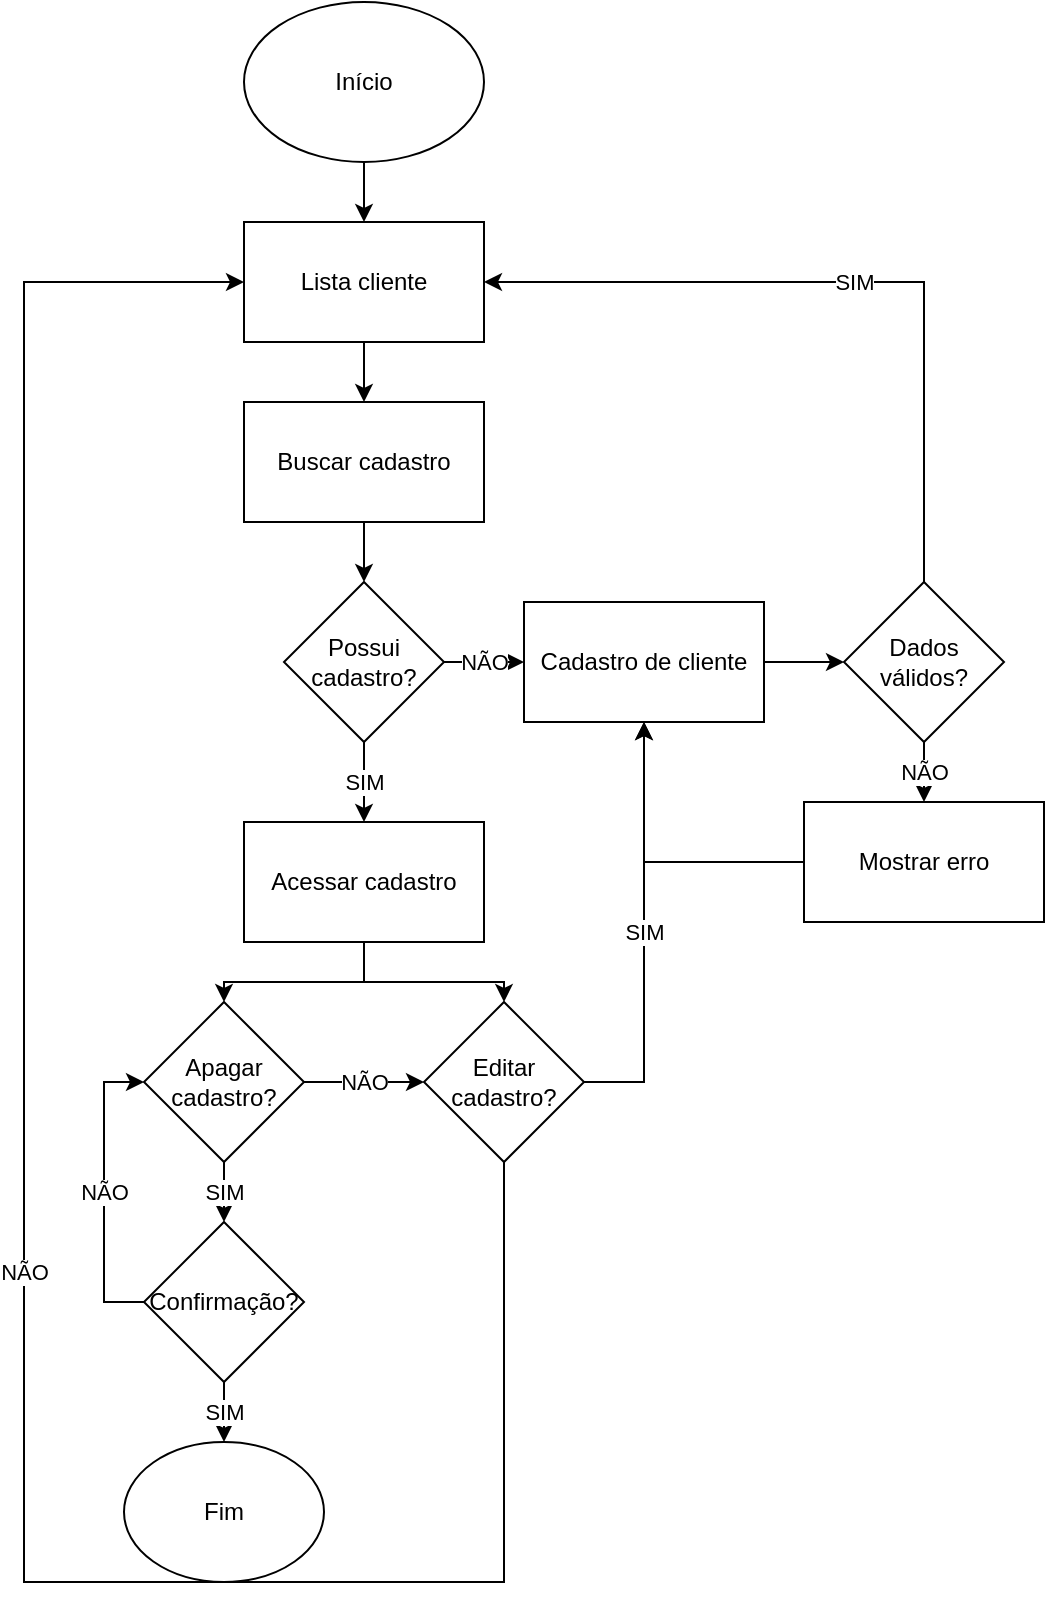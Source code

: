 <mxfile version="24.5.5" type="device" pages="6">
  <diagram name="Página-1" id="L-MEzlgZaq0gntQL8bAS">
    <mxGraphModel dx="1914" dy="1008" grid="1" gridSize="10" guides="1" tooltips="1" connect="1" arrows="1" fold="1" page="1" pageScale="1" pageWidth="827" pageHeight="1169" math="0" shadow="0">
      <root>
        <mxCell id="0" />
        <mxCell id="1" parent="0" />
        <mxCell id="tC5jJ66TyMiOXKZsYSoD-3" value="" style="edgeStyle=orthogonalEdgeStyle;rounded=0;orthogonalLoop=1;jettySize=auto;html=1;" parent="1" source="tC5jJ66TyMiOXKZsYSoD-1" target="tC5jJ66TyMiOXKZsYSoD-2" edge="1">
          <mxGeometry relative="1" as="geometry" />
        </mxCell>
        <mxCell id="tC5jJ66TyMiOXKZsYSoD-1" value="Início" style="ellipse;whiteSpace=wrap;html=1;" parent="1" vertex="1">
          <mxGeometry x="170" y="30" width="120" height="80" as="geometry" />
        </mxCell>
        <mxCell id="tC5jJ66TyMiOXKZsYSoD-5" value="" style="edgeStyle=orthogonalEdgeStyle;rounded=0;orthogonalLoop=1;jettySize=auto;html=1;" parent="1" source="tC5jJ66TyMiOXKZsYSoD-2" target="tC5jJ66TyMiOXKZsYSoD-4" edge="1">
          <mxGeometry relative="1" as="geometry" />
        </mxCell>
        <mxCell id="tC5jJ66TyMiOXKZsYSoD-2" value="Lista cliente" style="whiteSpace=wrap;html=1;" parent="1" vertex="1">
          <mxGeometry x="170" y="140" width="120" height="60" as="geometry" />
        </mxCell>
        <mxCell id="tC5jJ66TyMiOXKZsYSoD-7" value="" style="edgeStyle=orthogonalEdgeStyle;rounded=0;orthogonalLoop=1;jettySize=auto;html=1;" parent="1" source="tC5jJ66TyMiOXKZsYSoD-4" target="tC5jJ66TyMiOXKZsYSoD-6" edge="1">
          <mxGeometry relative="1" as="geometry" />
        </mxCell>
        <mxCell id="tC5jJ66TyMiOXKZsYSoD-4" value="Buscar cadastro" style="whiteSpace=wrap;html=1;" parent="1" vertex="1">
          <mxGeometry x="170" y="230" width="120" height="60" as="geometry" />
        </mxCell>
        <mxCell id="tC5jJ66TyMiOXKZsYSoD-9" value="NÃO" style="edgeStyle=orthogonalEdgeStyle;rounded=0;orthogonalLoop=1;jettySize=auto;html=1;" parent="1" source="tC5jJ66TyMiOXKZsYSoD-6" target="tC5jJ66TyMiOXKZsYSoD-8" edge="1">
          <mxGeometry relative="1" as="geometry">
            <Array as="points">
              <mxPoint x="290" y="360" />
              <mxPoint x="290" y="360" />
            </Array>
          </mxGeometry>
        </mxCell>
        <mxCell id="tC5jJ66TyMiOXKZsYSoD-16" value="SIM" style="edgeStyle=orthogonalEdgeStyle;rounded=0;orthogonalLoop=1;jettySize=auto;html=1;" parent="1" source="tC5jJ66TyMiOXKZsYSoD-6" target="tC5jJ66TyMiOXKZsYSoD-15" edge="1">
          <mxGeometry relative="1" as="geometry" />
        </mxCell>
        <mxCell id="tC5jJ66TyMiOXKZsYSoD-6" value="Possui cadastro?" style="rhombus;whiteSpace=wrap;html=1;" parent="1" vertex="1">
          <mxGeometry x="190" y="320" width="80" height="80" as="geometry" />
        </mxCell>
        <mxCell id="tC5jJ66TyMiOXKZsYSoD-11" value="" style="edgeStyle=orthogonalEdgeStyle;rounded=0;orthogonalLoop=1;jettySize=auto;html=1;" parent="1" source="tC5jJ66TyMiOXKZsYSoD-8" target="tC5jJ66TyMiOXKZsYSoD-10" edge="1">
          <mxGeometry relative="1" as="geometry" />
        </mxCell>
        <mxCell id="tC5jJ66TyMiOXKZsYSoD-8" value="Cadastro de cliente" style="whiteSpace=wrap;html=1;" parent="1" vertex="1">
          <mxGeometry x="310" y="330" width="120" height="60" as="geometry" />
        </mxCell>
        <mxCell id="tC5jJ66TyMiOXKZsYSoD-13" value="NÃO" style="edgeStyle=orthogonalEdgeStyle;rounded=0;orthogonalLoop=1;jettySize=auto;html=1;" parent="1" source="tC5jJ66TyMiOXKZsYSoD-10" target="tC5jJ66TyMiOXKZsYSoD-12" edge="1">
          <mxGeometry relative="1" as="geometry" />
        </mxCell>
        <mxCell id="tC5jJ66TyMiOXKZsYSoD-28" value="SIM" style="edgeStyle=orthogonalEdgeStyle;rounded=0;orthogonalLoop=1;jettySize=auto;html=1;entryX=1;entryY=0.5;entryDx=0;entryDy=0;" parent="1" source="tC5jJ66TyMiOXKZsYSoD-10" target="tC5jJ66TyMiOXKZsYSoD-2" edge="1">
          <mxGeometry relative="1" as="geometry">
            <Array as="points">
              <mxPoint x="510" y="170" />
            </Array>
          </mxGeometry>
        </mxCell>
        <mxCell id="tC5jJ66TyMiOXKZsYSoD-10" value="Dados válidos?" style="rhombus;whiteSpace=wrap;html=1;" parent="1" vertex="1">
          <mxGeometry x="470" y="320" width="80" height="80" as="geometry" />
        </mxCell>
        <mxCell id="Tv2svnHSxB-bWjy8tY_i-3" style="edgeStyle=orthogonalEdgeStyle;rounded=0;orthogonalLoop=1;jettySize=auto;html=1;exitX=0;exitY=0.5;exitDx=0;exitDy=0;" edge="1" parent="1" source="tC5jJ66TyMiOXKZsYSoD-12" target="tC5jJ66TyMiOXKZsYSoD-8">
          <mxGeometry relative="1" as="geometry" />
        </mxCell>
        <mxCell id="tC5jJ66TyMiOXKZsYSoD-12" value="Mostrar erro" style="whiteSpace=wrap;html=1;" parent="1" vertex="1">
          <mxGeometry x="450" y="430" width="120" height="60" as="geometry" />
        </mxCell>
        <mxCell id="tC5jJ66TyMiOXKZsYSoD-18" value="" style="edgeStyle=orthogonalEdgeStyle;rounded=0;orthogonalLoop=1;jettySize=auto;html=1;" parent="1" source="tC5jJ66TyMiOXKZsYSoD-15" target="tC5jJ66TyMiOXKZsYSoD-17" edge="1">
          <mxGeometry relative="1" as="geometry" />
        </mxCell>
        <mxCell id="tC5jJ66TyMiOXKZsYSoD-21" style="edgeStyle=orthogonalEdgeStyle;rounded=0;orthogonalLoop=1;jettySize=auto;html=1;" parent="1" source="tC5jJ66TyMiOXKZsYSoD-15" target="tC5jJ66TyMiOXKZsYSoD-19" edge="1">
          <mxGeometry relative="1" as="geometry">
            <Array as="points">
              <mxPoint x="230" y="520" />
              <mxPoint x="300" y="520" />
            </Array>
          </mxGeometry>
        </mxCell>
        <mxCell id="tC5jJ66TyMiOXKZsYSoD-15" value="Acessar cadastro" style="whiteSpace=wrap;html=1;" parent="1" vertex="1">
          <mxGeometry x="170" y="440" width="120" height="60" as="geometry" />
        </mxCell>
        <mxCell id="tC5jJ66TyMiOXKZsYSoD-20" value="NÃO" style="edgeStyle=orthogonalEdgeStyle;rounded=0;orthogonalLoop=1;jettySize=auto;html=1;" parent="1" source="tC5jJ66TyMiOXKZsYSoD-17" target="tC5jJ66TyMiOXKZsYSoD-19" edge="1">
          <mxGeometry relative="1" as="geometry" />
        </mxCell>
        <mxCell id="tC5jJ66TyMiOXKZsYSoD-34" value="SIM" style="edgeStyle=orthogonalEdgeStyle;rounded=0;orthogonalLoop=1;jettySize=auto;html=1;" parent="1" source="tC5jJ66TyMiOXKZsYSoD-17" target="tC5jJ66TyMiOXKZsYSoD-33" edge="1">
          <mxGeometry relative="1" as="geometry" />
        </mxCell>
        <mxCell id="tC5jJ66TyMiOXKZsYSoD-17" value="Apagar cadastro?" style="rhombus;whiteSpace=wrap;html=1;" parent="1" vertex="1">
          <mxGeometry x="120" y="530" width="80" height="80" as="geometry" />
        </mxCell>
        <mxCell id="tC5jJ66TyMiOXKZsYSoD-24" value="NÃO" style="edgeStyle=orthogonalEdgeStyle;rounded=0;orthogonalLoop=1;jettySize=auto;html=1;entryX=0;entryY=0.5;entryDx=0;entryDy=0;" parent="1" source="tC5jJ66TyMiOXKZsYSoD-19" target="tC5jJ66TyMiOXKZsYSoD-2" edge="1">
          <mxGeometry relative="1" as="geometry">
            <Array as="points">
              <mxPoint x="300" y="820" />
              <mxPoint x="60" y="820" />
              <mxPoint x="60" y="170" />
            </Array>
          </mxGeometry>
        </mxCell>
        <mxCell id="Tv2svnHSxB-bWjy8tY_i-2" value="SIM" style="edgeStyle=orthogonalEdgeStyle;rounded=0;orthogonalLoop=1;jettySize=auto;html=1;entryX=0.5;entryY=1;entryDx=0;entryDy=0;" edge="1" parent="1" source="tC5jJ66TyMiOXKZsYSoD-19" target="tC5jJ66TyMiOXKZsYSoD-8">
          <mxGeometry relative="1" as="geometry">
            <Array as="points">
              <mxPoint x="370" y="570" />
            </Array>
          </mxGeometry>
        </mxCell>
        <mxCell id="tC5jJ66TyMiOXKZsYSoD-19" value="Editar cadastro?" style="rhombus;whiteSpace=wrap;html=1;" parent="1" vertex="1">
          <mxGeometry x="260" y="530" width="80" height="80" as="geometry" />
        </mxCell>
        <mxCell id="tC5jJ66TyMiOXKZsYSoD-38" value="SIM" style="edgeStyle=orthogonalEdgeStyle;rounded=0;orthogonalLoop=1;jettySize=auto;html=1;entryX=0.5;entryY=0;entryDx=0;entryDy=0;" parent="1" source="tC5jJ66TyMiOXKZsYSoD-33" target="tC5jJ66TyMiOXKZsYSoD-37" edge="1">
          <mxGeometry relative="1" as="geometry" />
        </mxCell>
        <mxCell id="tC5jJ66TyMiOXKZsYSoD-39" value="NÃO" style="edgeStyle=orthogonalEdgeStyle;rounded=0;orthogonalLoop=1;jettySize=auto;html=1;entryX=0;entryY=0.5;entryDx=0;entryDy=0;" parent="1" source="tC5jJ66TyMiOXKZsYSoD-33" target="tC5jJ66TyMiOXKZsYSoD-17" edge="1">
          <mxGeometry relative="1" as="geometry">
            <Array as="points">
              <mxPoint x="100" y="680" />
              <mxPoint x="100" y="570" />
            </Array>
          </mxGeometry>
        </mxCell>
        <mxCell id="tC5jJ66TyMiOXKZsYSoD-33" value="Confirmação?" style="rhombus;whiteSpace=wrap;html=1;" parent="1" vertex="1">
          <mxGeometry x="120" y="640" width="80" height="80" as="geometry" />
        </mxCell>
        <mxCell id="tC5jJ66TyMiOXKZsYSoD-37" value="Fim" style="ellipse;whiteSpace=wrap;html=1;" parent="1" vertex="1">
          <mxGeometry x="110" y="750" width="100" height="70" as="geometry" />
        </mxCell>
      </root>
    </mxGraphModel>
  </diagram>
  <diagram id="DeOKE9R8tkC8xtaqYzqm" name="Página-2">
    <mxGraphModel dx="1434" dy="772" grid="1" gridSize="10" guides="1" tooltips="1" connect="1" arrows="1" fold="1" page="1" pageScale="1" pageWidth="827" pageHeight="1169" math="0" shadow="0">
      <root>
        <mxCell id="0" />
        <mxCell id="1" parent="0" />
        <mxCell id="uYvI6zQq3qKaYHynfqTe-1" value="" style="edgeStyle=orthogonalEdgeStyle;rounded=0;orthogonalLoop=1;jettySize=auto;html=1;" parent="1" source="uYvI6zQq3qKaYHynfqTe-2" target="uYvI6zQq3qKaYHynfqTe-4" edge="1">
          <mxGeometry relative="1" as="geometry" />
        </mxCell>
        <mxCell id="uYvI6zQq3qKaYHynfqTe-2" value="Início" style="ellipse;whiteSpace=wrap;html=1;" parent="1" vertex="1">
          <mxGeometry x="170" y="30" width="120" height="80" as="geometry" />
        </mxCell>
        <mxCell id="uYvI6zQq3qKaYHynfqTe-3" value="" style="edgeStyle=orthogonalEdgeStyle;rounded=0;orthogonalLoop=1;jettySize=auto;html=1;" parent="1" source="uYvI6zQq3qKaYHynfqTe-4" target="uYvI6zQq3qKaYHynfqTe-6" edge="1">
          <mxGeometry relative="1" as="geometry" />
        </mxCell>
        <mxCell id="uYvI6zQq3qKaYHynfqTe-4" value="Lista estoque de matéria-prima" style="whiteSpace=wrap;html=1;" parent="1" vertex="1">
          <mxGeometry x="170" y="140" width="120" height="60" as="geometry" />
        </mxCell>
        <mxCell id="uYvI6zQq3qKaYHynfqTe-5" value="" style="edgeStyle=orthogonalEdgeStyle;rounded=0;orthogonalLoop=1;jettySize=auto;html=1;" parent="1" source="uYvI6zQq3qKaYHynfqTe-6" target="uYvI6zQq3qKaYHynfqTe-9" edge="1">
          <mxGeometry relative="1" as="geometry" />
        </mxCell>
        <mxCell id="uYvI6zQq3qKaYHynfqTe-6" value="Buscar matéria-prima" style="whiteSpace=wrap;html=1;" parent="1" vertex="1">
          <mxGeometry x="170" y="230" width="120" height="60" as="geometry" />
        </mxCell>
        <mxCell id="uYvI6zQq3qKaYHynfqTe-7" value="NÃO" style="edgeStyle=orthogonalEdgeStyle;rounded=0;orthogonalLoop=1;jettySize=auto;html=1;" parent="1" source="uYvI6zQq3qKaYHynfqTe-9" target="uYvI6zQq3qKaYHynfqTe-11" edge="1">
          <mxGeometry x="-0.333" relative="1" as="geometry">
            <Array as="points">
              <mxPoint x="300" y="365" />
              <mxPoint x="300" y="365" />
            </Array>
            <mxPoint as="offset" />
          </mxGeometry>
        </mxCell>
        <mxCell id="uYvI6zQq3qKaYHynfqTe-8" value="SIM" style="edgeStyle=orthogonalEdgeStyle;rounded=0;orthogonalLoop=1;jettySize=auto;html=1;" parent="1" source="uYvI6zQq3qKaYHynfqTe-9" target="uYvI6zQq3qKaYHynfqTe-19" edge="1">
          <mxGeometry relative="1" as="geometry" />
        </mxCell>
        <mxCell id="uYvI6zQq3qKaYHynfqTe-9" value="Possui matéria necessária?" style="rhombus;whiteSpace=wrap;html=1;" parent="1" vertex="1">
          <mxGeometry x="185" y="320" width="90" height="90" as="geometry" />
        </mxCell>
        <mxCell id="376EKCalo4kLLo7bjBxh-2" value="" style="edgeStyle=orthogonalEdgeStyle;rounded=0;orthogonalLoop=1;jettySize=auto;html=1;" edge="1" parent="1" source="uYvI6zQq3qKaYHynfqTe-11" target="376EKCalo4kLLo7bjBxh-1">
          <mxGeometry relative="1" as="geometry" />
        </mxCell>
        <mxCell id="uYvI6zQq3qKaYHynfqTe-11" value="Consultar fornecedor" style="whiteSpace=wrap;html=1;" parent="1" vertex="1">
          <mxGeometry x="320" y="335" width="120" height="60" as="geometry" />
        </mxCell>
        <mxCell id="uYvI6zQq3qKaYHynfqTe-17" value="" style="edgeStyle=orthogonalEdgeStyle;rounded=0;orthogonalLoop=1;jettySize=auto;html=1;" parent="1" source="uYvI6zQq3qKaYHynfqTe-19" target="uYvI6zQq3qKaYHynfqTe-22" edge="1">
          <mxGeometry relative="1" as="geometry" />
        </mxCell>
        <mxCell id="uYvI6zQq3qKaYHynfqTe-19" value="Acessar matéria" style="whiteSpace=wrap;html=1;" parent="1" vertex="1">
          <mxGeometry x="170" y="440" width="120" height="60" as="geometry" />
        </mxCell>
        <mxCell id="376EKCalo4kLLo7bjBxh-3" value="NÃO" style="edgeStyle=orthogonalEdgeStyle;rounded=0;orthogonalLoop=1;jettySize=auto;html=1;" edge="1" parent="1" source="uYvI6zQq3qKaYHynfqTe-22" target="uYvI6zQq3qKaYHynfqTe-11">
          <mxGeometry relative="1" as="geometry" />
        </mxCell>
        <mxCell id="376EKCalo4kLLo7bjBxh-6" value="SIM" style="edgeStyle=orthogonalEdgeStyle;rounded=0;orthogonalLoop=1;jettySize=auto;html=1;" edge="1" parent="1" source="uYvI6zQq3qKaYHynfqTe-22" target="376EKCalo4kLLo7bjBxh-4">
          <mxGeometry relative="1" as="geometry" />
        </mxCell>
        <mxCell id="uYvI6zQq3qKaYHynfqTe-22" value="Quantidade necessária?" style="rhombus;whiteSpace=wrap;html=1;" parent="1" vertex="1">
          <mxGeometry x="190" y="530" width="80" height="80" as="geometry" />
        </mxCell>
        <mxCell id="376EKCalo4kLLo7bjBxh-11" style="edgeStyle=orthogonalEdgeStyle;rounded=0;orthogonalLoop=1;jettySize=auto;html=1;entryX=1;entryY=0.5;entryDx=0;entryDy=0;" edge="1" parent="1" source="376EKCalo4kLLo7bjBxh-1" target="uYvI6zQq3qKaYHynfqTe-4">
          <mxGeometry relative="1" as="geometry">
            <Array as="points">
              <mxPoint x="540" y="170" />
            </Array>
          </mxGeometry>
        </mxCell>
        <mxCell id="376EKCalo4kLLo7bjBxh-1" value="Realizar pedido" style="whiteSpace=wrap;html=1;" vertex="1" parent="1">
          <mxGeometry x="480" y="335" width="120" height="60" as="geometry" />
        </mxCell>
        <mxCell id="376EKCalo4kLLo7bjBxh-9" style="edgeStyle=orthogonalEdgeStyle;rounded=0;orthogonalLoop=1;jettySize=auto;html=1;" edge="1" parent="1" source="376EKCalo4kLLo7bjBxh-4" target="376EKCalo4kLLo7bjBxh-7">
          <mxGeometry relative="1" as="geometry" />
        </mxCell>
        <mxCell id="376EKCalo4kLLo7bjBxh-4" value="Retirada do estoque" style="whiteSpace=wrap;html=1;" vertex="1" parent="1">
          <mxGeometry x="170" y="650" width="120" height="60" as="geometry" />
        </mxCell>
        <mxCell id="376EKCalo4kLLo7bjBxh-7" value="Fim" style="ellipse;whiteSpace=wrap;html=1;" vertex="1" parent="1">
          <mxGeometry x="170" y="750" width="120" height="80" as="geometry" />
        </mxCell>
      </root>
    </mxGraphModel>
  </diagram>
  <diagram id="D9w-g5vidmHjh73vnJ_x" name="Página-3">
    <mxGraphModel dx="1434" dy="772" grid="1" gridSize="10" guides="1" tooltips="1" connect="1" arrows="1" fold="1" page="1" pageScale="1" pageWidth="827" pageHeight="1169" math="0" shadow="0">
      <root>
        <mxCell id="0" />
        <mxCell id="1" parent="0" />
        <mxCell id="Fv3BizvN8PLTJUyvECRw-1" value="" style="edgeStyle=orthogonalEdgeStyle;rounded=0;orthogonalLoop=1;jettySize=auto;html=1;" edge="1" parent="1" source="Fv3BizvN8PLTJUyvECRw-2" target="Fv3BizvN8PLTJUyvECRw-4">
          <mxGeometry relative="1" as="geometry" />
        </mxCell>
        <mxCell id="Fv3BizvN8PLTJUyvECRw-2" value="Início" style="ellipse;whiteSpace=wrap;html=1;" vertex="1" parent="1">
          <mxGeometry x="170" y="30" width="120" height="80" as="geometry" />
        </mxCell>
        <mxCell id="Fv3BizvN8PLTJUyvECRw-3" value="" style="edgeStyle=orthogonalEdgeStyle;rounded=0;orthogonalLoop=1;jettySize=auto;html=1;" edge="1" parent="1" source="Fv3BizvN8PLTJUyvECRw-4" target="Fv3BizvN8PLTJUyvECRw-6">
          <mxGeometry relative="1" as="geometry" />
        </mxCell>
        <mxCell id="Fv3BizvN8PLTJUyvECRw-4" value="Lista fornecedor" style="whiteSpace=wrap;html=1;" vertex="1" parent="1">
          <mxGeometry x="170" y="140" width="120" height="60" as="geometry" />
        </mxCell>
        <mxCell id="Fv3BizvN8PLTJUyvECRw-5" value="" style="edgeStyle=orthogonalEdgeStyle;rounded=0;orthogonalLoop=1;jettySize=auto;html=1;" edge="1" parent="1" source="Fv3BizvN8PLTJUyvECRw-6" target="Fv3BizvN8PLTJUyvECRw-9">
          <mxGeometry relative="1" as="geometry" />
        </mxCell>
        <mxCell id="Fv3BizvN8PLTJUyvECRw-6" value="Buscar cadastro" style="whiteSpace=wrap;html=1;" vertex="1" parent="1">
          <mxGeometry x="170" y="230" width="120" height="60" as="geometry" />
        </mxCell>
        <mxCell id="Fv3BizvN8PLTJUyvECRw-7" value="NÃO" style="edgeStyle=orthogonalEdgeStyle;rounded=0;orthogonalLoop=1;jettySize=auto;html=1;" edge="1" parent="1" source="Fv3BizvN8PLTJUyvECRw-9" target="Fv3BizvN8PLTJUyvECRw-11">
          <mxGeometry relative="1" as="geometry">
            <Array as="points">
              <mxPoint x="290" y="360" />
              <mxPoint x="290" y="360" />
            </Array>
          </mxGeometry>
        </mxCell>
        <mxCell id="Fv3BizvN8PLTJUyvECRw-8" value="SIM" style="edgeStyle=orthogonalEdgeStyle;rounded=0;orthogonalLoop=1;jettySize=auto;html=1;" edge="1" parent="1" source="Fv3BizvN8PLTJUyvECRw-9" target="Fv3BizvN8PLTJUyvECRw-19">
          <mxGeometry relative="1" as="geometry" />
        </mxCell>
        <mxCell id="Fv3BizvN8PLTJUyvECRw-9" value="Possui cadastro?" style="rhombus;whiteSpace=wrap;html=1;" vertex="1" parent="1">
          <mxGeometry x="190" y="320" width="80" height="80" as="geometry" />
        </mxCell>
        <mxCell id="Fv3BizvN8PLTJUyvECRw-10" value="" style="edgeStyle=orthogonalEdgeStyle;rounded=0;orthogonalLoop=1;jettySize=auto;html=1;" edge="1" parent="1" source="Fv3BizvN8PLTJUyvECRw-11" target="Fv3BizvN8PLTJUyvECRw-14">
          <mxGeometry relative="1" as="geometry" />
        </mxCell>
        <mxCell id="Fv3BizvN8PLTJUyvECRw-11" value="Cadastro de fornecedor" style="whiteSpace=wrap;html=1;" vertex="1" parent="1">
          <mxGeometry x="310" y="330" width="120" height="60" as="geometry" />
        </mxCell>
        <mxCell id="Fv3BizvN8PLTJUyvECRw-12" value="NÃO" style="edgeStyle=orthogonalEdgeStyle;rounded=0;orthogonalLoop=1;jettySize=auto;html=1;" edge="1" parent="1" source="Fv3BizvN8PLTJUyvECRw-14" target="Fv3BizvN8PLTJUyvECRw-15">
          <mxGeometry relative="1" as="geometry" />
        </mxCell>
        <mxCell id="Fv3BizvN8PLTJUyvECRw-13" value="SIM" style="edgeStyle=orthogonalEdgeStyle;rounded=0;orthogonalLoop=1;jettySize=auto;html=1;entryX=1;entryY=0.5;entryDx=0;entryDy=0;" edge="1" parent="1" source="Fv3BizvN8PLTJUyvECRw-14" target="Fv3BizvN8PLTJUyvECRw-4">
          <mxGeometry relative="1" as="geometry">
            <Array as="points">
              <mxPoint x="510" y="170" />
            </Array>
          </mxGeometry>
        </mxCell>
        <mxCell id="Fv3BizvN8PLTJUyvECRw-14" value="Dados válidos?" style="rhombus;whiteSpace=wrap;html=1;" vertex="1" parent="1">
          <mxGeometry x="470" y="320" width="80" height="80" as="geometry" />
        </mxCell>
        <mxCell id="Fv3BizvN8PLTJUyvECRw-15" value="Mostrar erro" style="whiteSpace=wrap;html=1;" vertex="1" parent="1">
          <mxGeometry x="450" y="430" width="120" height="60" as="geometry" />
        </mxCell>
        <mxCell id="Fv3BizvN8PLTJUyvECRw-16" style="edgeStyle=orthogonalEdgeStyle;rounded=0;orthogonalLoop=1;jettySize=auto;html=1;entryX=0.45;entryY=1.05;entryDx=0;entryDy=0;entryPerimeter=0;" edge="1" parent="1" source="Fv3BizvN8PLTJUyvECRw-15" target="Fv3BizvN8PLTJUyvECRw-11">
          <mxGeometry relative="1" as="geometry" />
        </mxCell>
        <mxCell id="Fv3BizvN8PLTJUyvECRw-17" value="" style="edgeStyle=orthogonalEdgeStyle;rounded=0;orthogonalLoop=1;jettySize=auto;html=1;" edge="1" parent="1" source="Fv3BizvN8PLTJUyvECRw-19" target="Fv3BizvN8PLTJUyvECRw-22">
          <mxGeometry relative="1" as="geometry" />
        </mxCell>
        <mxCell id="Fv3BizvN8PLTJUyvECRw-18" style="edgeStyle=orthogonalEdgeStyle;rounded=0;orthogonalLoop=1;jettySize=auto;html=1;" edge="1" parent="1" source="Fv3BizvN8PLTJUyvECRw-19" target="Fv3BizvN8PLTJUyvECRw-25">
          <mxGeometry relative="1" as="geometry">
            <Array as="points">
              <mxPoint x="230" y="520" />
              <mxPoint x="300" y="520" />
            </Array>
          </mxGeometry>
        </mxCell>
        <mxCell id="Fv3BizvN8PLTJUyvECRw-19" value="Acessar cadastro" style="whiteSpace=wrap;html=1;" vertex="1" parent="1">
          <mxGeometry x="170" y="440" width="120" height="60" as="geometry" />
        </mxCell>
        <mxCell id="Fv3BizvN8PLTJUyvECRw-20" value="NÃO" style="edgeStyle=orthogonalEdgeStyle;rounded=0;orthogonalLoop=1;jettySize=auto;html=1;" edge="1" parent="1" source="Fv3BizvN8PLTJUyvECRw-22" target="Fv3BizvN8PLTJUyvECRw-25">
          <mxGeometry relative="1" as="geometry" />
        </mxCell>
        <mxCell id="Fv3BizvN8PLTJUyvECRw-21" value="SIM" style="edgeStyle=orthogonalEdgeStyle;rounded=0;orthogonalLoop=1;jettySize=auto;html=1;" edge="1" parent="1" source="Fv3BizvN8PLTJUyvECRw-22" target="Fv3BizvN8PLTJUyvECRw-30">
          <mxGeometry relative="1" as="geometry" />
        </mxCell>
        <mxCell id="Fv3BizvN8PLTJUyvECRw-22" value="Apagar cadastro?" style="rhombus;whiteSpace=wrap;html=1;" vertex="1" parent="1">
          <mxGeometry x="120" y="530" width="80" height="80" as="geometry" />
        </mxCell>
        <mxCell id="Fv3BizvN8PLTJUyvECRw-23" value="NÃO" style="edgeStyle=orthogonalEdgeStyle;rounded=0;orthogonalLoop=1;jettySize=auto;html=1;entryX=0;entryY=0.5;entryDx=0;entryDy=0;" edge="1" parent="1" source="Fv3BizvN8PLTJUyvECRw-25" target="Fv3BizvN8PLTJUyvECRw-4">
          <mxGeometry relative="1" as="geometry">
            <Array as="points">
              <mxPoint x="300" y="820" />
              <mxPoint x="60" y="820" />
              <mxPoint x="60" y="170" />
            </Array>
          </mxGeometry>
        </mxCell>
        <mxCell id="Fv3BizvN8PLTJUyvECRw-24" value="SIM" style="edgeStyle=orthogonalEdgeStyle;rounded=0;orthogonalLoop=1;jettySize=auto;html=1;" edge="1" parent="1" source="Fv3BizvN8PLTJUyvECRw-25" target="Fv3BizvN8PLTJUyvECRw-27">
          <mxGeometry relative="1" as="geometry">
            <Array as="points">
              <mxPoint x="370" y="570" />
              <mxPoint x="370" y="570" />
            </Array>
          </mxGeometry>
        </mxCell>
        <mxCell id="Fv3BizvN8PLTJUyvECRw-25" value="Editar cadastro?" style="rhombus;whiteSpace=wrap;html=1;" vertex="1" parent="1">
          <mxGeometry x="260" y="530" width="80" height="80" as="geometry" />
        </mxCell>
        <mxCell id="Fv3BizvN8PLTJUyvECRw-26" style="edgeStyle=orthogonalEdgeStyle;rounded=0;orthogonalLoop=1;jettySize=auto;html=1;entryX=1;entryY=0.5;entryDx=0;entryDy=0;" edge="1" parent="1" source="Fv3BizvN8PLTJUyvECRw-27" target="Fv3BizvN8PLTJUyvECRw-14">
          <mxGeometry relative="1" as="geometry">
            <Array as="points">
              <mxPoint x="600" y="560" />
              <mxPoint x="600" y="360" />
            </Array>
          </mxGeometry>
        </mxCell>
        <mxCell id="Fv3BizvN8PLTJUyvECRw-27" value="Inserir dados" style="whiteSpace=wrap;html=1;" vertex="1" parent="1">
          <mxGeometry x="400" y="540" width="120" height="60" as="geometry" />
        </mxCell>
        <mxCell id="Fv3BizvN8PLTJUyvECRw-28" value="SIM" style="edgeStyle=orthogonalEdgeStyle;rounded=0;orthogonalLoop=1;jettySize=auto;html=1;entryX=0.5;entryY=0;entryDx=0;entryDy=0;" edge="1" parent="1" source="Fv3BizvN8PLTJUyvECRw-30" target="Fv3BizvN8PLTJUyvECRw-31">
          <mxGeometry relative="1" as="geometry" />
        </mxCell>
        <mxCell id="Fv3BizvN8PLTJUyvECRw-29" value="NÃO" style="edgeStyle=orthogonalEdgeStyle;rounded=0;orthogonalLoop=1;jettySize=auto;html=1;entryX=0;entryY=0.5;entryDx=0;entryDy=0;" edge="1" parent="1" source="Fv3BizvN8PLTJUyvECRw-30" target="Fv3BizvN8PLTJUyvECRw-22">
          <mxGeometry relative="1" as="geometry">
            <Array as="points">
              <mxPoint x="100" y="680" />
              <mxPoint x="100" y="570" />
            </Array>
          </mxGeometry>
        </mxCell>
        <mxCell id="Fv3BizvN8PLTJUyvECRw-30" value="Confirmação?" style="rhombus;whiteSpace=wrap;html=1;" vertex="1" parent="1">
          <mxGeometry x="120" y="640" width="80" height="80" as="geometry" />
        </mxCell>
        <mxCell id="Fv3BizvN8PLTJUyvECRw-31" value="Fim" style="ellipse;whiteSpace=wrap;html=1;" vertex="1" parent="1">
          <mxGeometry x="110" y="750" width="100" height="70" as="geometry" />
        </mxCell>
      </root>
    </mxGraphModel>
  </diagram>
  <diagram id="GCv4zWbCs2qG10_n-8iO" name="Página-4">
    <mxGraphModel dx="1434" dy="772" grid="1" gridSize="10" guides="1" tooltips="1" connect="1" arrows="1" fold="1" page="1" pageScale="1" pageWidth="827" pageHeight="1169" math="0" shadow="0">
      <root>
        <mxCell id="0" />
        <mxCell id="1" parent="0" />
        <mxCell id="WPVYRl-rqiVNHj40JK5p-1" value="" style="edgeStyle=orthogonalEdgeStyle;rounded=0;orthogonalLoop=1;jettySize=auto;html=1;" edge="1" parent="1" source="WPVYRl-rqiVNHj40JK5p-2" target="WPVYRl-rqiVNHj40JK5p-4">
          <mxGeometry relative="1" as="geometry" />
        </mxCell>
        <mxCell id="WPVYRl-rqiVNHj40JK5p-2" value="Início" style="ellipse;whiteSpace=wrap;html=1;" vertex="1" parent="1">
          <mxGeometry x="170" y="30" width="120" height="80" as="geometry" />
        </mxCell>
        <mxCell id="WPVYRl-rqiVNHj40JK5p-3" value="" style="edgeStyle=orthogonalEdgeStyle;rounded=0;orthogonalLoop=1;jettySize=auto;html=1;" edge="1" parent="1" source="WPVYRl-rqiVNHj40JK5p-4" target="WPVYRl-rqiVNHj40JK5p-6">
          <mxGeometry relative="1" as="geometry" />
        </mxCell>
        <mxCell id="WPVYRl-rqiVNHj40JK5p-4" value="Cliente fez pedido" style="whiteSpace=wrap;html=1;" vertex="1" parent="1">
          <mxGeometry x="170" y="140" width="120" height="60" as="geometry" />
        </mxCell>
        <mxCell id="WPVYRl-rqiVNHj40JK5p-5" value="" style="edgeStyle=orthogonalEdgeStyle;rounded=0;orthogonalLoop=1;jettySize=auto;html=1;" edge="1" parent="1" source="WPVYRl-rqiVNHj40JK5p-6" target="WPVYRl-rqiVNHj40JK5p-9">
          <mxGeometry relative="1" as="geometry" />
        </mxCell>
        <mxCell id="WPVYRl-rqiVNHj40JK5p-6" value="Buscar no estoque de produto" style="whiteSpace=wrap;html=1;" vertex="1" parent="1">
          <mxGeometry x="170" y="230" width="120" height="60" as="geometry" />
        </mxCell>
        <mxCell id="WPVYRl-rqiVNHj40JK5p-7" value="NÃO" style="edgeStyle=orthogonalEdgeStyle;rounded=0;orthogonalLoop=1;jettySize=auto;html=1;" edge="1" parent="1" source="WPVYRl-rqiVNHj40JK5p-9" target="WPVYRl-rqiVNHj40JK5p-11">
          <mxGeometry x="-0.333" relative="1" as="geometry">
            <Array as="points">
              <mxPoint x="300" y="365" />
              <mxPoint x="300" y="365" />
            </Array>
            <mxPoint as="offset" />
          </mxGeometry>
        </mxCell>
        <mxCell id="WPVYRl-rqiVNHj40JK5p-8" value="SIM" style="edgeStyle=orthogonalEdgeStyle;rounded=0;orthogonalLoop=1;jettySize=auto;html=1;" edge="1" parent="1" source="WPVYRl-rqiVNHj40JK5p-9" target="WPVYRl-rqiVNHj40JK5p-13">
          <mxGeometry relative="1" as="geometry" />
        </mxCell>
        <mxCell id="WPVYRl-rqiVNHj40JK5p-9" value="Possui produto necessário?" style="rhombus;whiteSpace=wrap;html=1;" vertex="1" parent="1">
          <mxGeometry x="185" y="320" width="90" height="90" as="geometry" />
        </mxCell>
        <mxCell id="wmLtLajm8Y1KwTEkGwd3-2" value="" style="edgeStyle=orthogonalEdgeStyle;rounded=0;orthogonalLoop=1;jettySize=auto;html=1;" edge="1" parent="1" source="WPVYRl-rqiVNHj40JK5p-11" target="wmLtLajm8Y1KwTEkGwd3-1">
          <mxGeometry relative="1" as="geometry" />
        </mxCell>
        <mxCell id="WPVYRl-rqiVNHj40JK5p-11" value="Consultar estoque de matéria-prima&amp;nbsp;" style="whiteSpace=wrap;html=1;" vertex="1" parent="1">
          <mxGeometry x="320" y="335" width="120" height="60" as="geometry" />
        </mxCell>
        <mxCell id="WPVYRl-rqiVNHj40JK5p-12" value="" style="edgeStyle=orthogonalEdgeStyle;rounded=0;orthogonalLoop=1;jettySize=auto;html=1;" edge="1" parent="1" source="WPVYRl-rqiVNHj40JK5p-13" target="WPVYRl-rqiVNHj40JK5p-16">
          <mxGeometry relative="1" as="geometry" />
        </mxCell>
        <mxCell id="WPVYRl-rqiVNHj40JK5p-13" value="Acessar produto" style="whiteSpace=wrap;html=1;" vertex="1" parent="1">
          <mxGeometry x="170" y="440" width="120" height="60" as="geometry" />
        </mxCell>
        <mxCell id="WPVYRl-rqiVNHj40JK5p-14" value="NÃO" style="edgeStyle=orthogonalEdgeStyle;rounded=0;orthogonalLoop=1;jettySize=auto;html=1;" edge="1" parent="1" source="WPVYRl-rqiVNHj40JK5p-16" target="WPVYRl-rqiVNHj40JK5p-11">
          <mxGeometry relative="1" as="geometry" />
        </mxCell>
        <mxCell id="WPVYRl-rqiVNHj40JK5p-15" value="SIM" style="edgeStyle=orthogonalEdgeStyle;rounded=0;orthogonalLoop=1;jettySize=auto;html=1;" edge="1" parent="1" source="WPVYRl-rqiVNHj40JK5p-16" target="WPVYRl-rqiVNHj40JK5p-20">
          <mxGeometry relative="1" as="geometry" />
        </mxCell>
        <mxCell id="WPVYRl-rqiVNHj40JK5p-16" value="Quantidade necessária?" style="rhombus;whiteSpace=wrap;html=1;" vertex="1" parent="1">
          <mxGeometry x="190" y="530" width="80" height="80" as="geometry" />
        </mxCell>
        <mxCell id="WPVYRl-rqiVNHj40JK5p-19" style="edgeStyle=orthogonalEdgeStyle;rounded=0;orthogonalLoop=1;jettySize=auto;html=1;" edge="1" parent="1" source="WPVYRl-rqiVNHj40JK5p-20" target="WPVYRl-rqiVNHj40JK5p-21">
          <mxGeometry relative="1" as="geometry" />
        </mxCell>
        <mxCell id="WPVYRl-rqiVNHj40JK5p-20" value="Finalizar e enviar pedido" style="whiteSpace=wrap;html=1;" vertex="1" parent="1">
          <mxGeometry x="170" y="650" width="120" height="60" as="geometry" />
        </mxCell>
        <mxCell id="WPVYRl-rqiVNHj40JK5p-21" value="Fim" style="ellipse;whiteSpace=wrap;html=1;" vertex="1" parent="1">
          <mxGeometry x="170" y="750" width="120" height="80" as="geometry" />
        </mxCell>
        <mxCell id="cJkP81wdaR22vD3TYEII-6" value="" style="edgeStyle=orthogonalEdgeStyle;rounded=0;orthogonalLoop=1;jettySize=auto;html=1;" edge="1" parent="1" source="wmLtLajm8Y1KwTEkGwd3-1" target="cJkP81wdaR22vD3TYEII-5">
          <mxGeometry relative="1" as="geometry" />
        </mxCell>
        <mxCell id="wmLtLajm8Y1KwTEkGwd3-1" value="Enviar para o corte" style="whiteSpace=wrap;html=1;" vertex="1" parent="1">
          <mxGeometry x="470" y="335" width="120" height="60" as="geometry" />
        </mxCell>
        <mxCell id="cJkP81wdaR22vD3TYEII-7" style="edgeStyle=orthogonalEdgeStyle;rounded=0;orthogonalLoop=1;jettySize=auto;html=1;entryX=1;entryY=0.5;entryDx=0;entryDy=0;" edge="1" parent="1" source="cJkP81wdaR22vD3TYEII-5" target="WPVYRl-rqiVNHj40JK5p-21">
          <mxGeometry relative="1" as="geometry">
            <Array as="points">
              <mxPoint x="530" y="790" />
            </Array>
          </mxGeometry>
        </mxCell>
        <mxCell id="cJkP81wdaR22vD3TYEII-5" value="Dar retorno ao cliente" style="whiteSpace=wrap;html=1;" vertex="1" parent="1">
          <mxGeometry x="470" y="440" width="120" height="60" as="geometry" />
        </mxCell>
      </root>
    </mxGraphModel>
  </diagram>
  <diagram id="WG38md8DjT-xHftLflxl" name="Página-5">
    <mxGraphModel dx="1434" dy="772" grid="1" gridSize="10" guides="1" tooltips="1" connect="1" arrows="1" fold="1" page="1" pageScale="1" pageWidth="827" pageHeight="1169" math="0" shadow="0">
      <root>
        <mxCell id="0" />
        <mxCell id="1" parent="0" />
        <mxCell id="8t5hMXiWhTvGzbGpYyIV-1" value="" style="edgeStyle=orthogonalEdgeStyle;rounded=0;orthogonalLoop=1;jettySize=auto;html=1;" edge="1" parent="1" source="8t5hMXiWhTvGzbGpYyIV-2" target="8t5hMXiWhTvGzbGpYyIV-4">
          <mxGeometry relative="1" as="geometry" />
        </mxCell>
        <mxCell id="8t5hMXiWhTvGzbGpYyIV-2" value="Início" style="ellipse;whiteSpace=wrap;html=1;" vertex="1" parent="1">
          <mxGeometry x="354" y="30" width="120" height="80" as="geometry" />
        </mxCell>
        <mxCell id="8t5hMXiWhTvGzbGpYyIV-3" value="" style="edgeStyle=orthogonalEdgeStyle;rounded=0;orthogonalLoop=1;jettySize=auto;html=1;" edge="1" parent="1" source="8t5hMXiWhTvGzbGpYyIV-4" target="8t5hMXiWhTvGzbGpYyIV-6">
          <mxGeometry relative="1" as="geometry">
            <Array as="points">
              <mxPoint x="414" y="220" />
              <mxPoint x="90" y="220" />
            </Array>
          </mxGeometry>
        </mxCell>
        <mxCell id="8t5hMXiWhTvGzbGpYyIV-30" style="edgeStyle=orthogonalEdgeStyle;rounded=0;orthogonalLoop=1;jettySize=auto;html=1;" edge="1" parent="1" source="8t5hMXiWhTvGzbGpYyIV-4" target="8t5hMXiWhTvGzbGpYyIV-27">
          <mxGeometry relative="1" as="geometry">
            <Array as="points">
              <mxPoint x="250" y="220" />
              <mxPoint x="200" y="220" />
            </Array>
          </mxGeometry>
        </mxCell>
        <mxCell id="8t5hMXiWhTvGzbGpYyIV-31" style="edgeStyle=orthogonalEdgeStyle;rounded=0;orthogonalLoop=1;jettySize=auto;html=1;entryX=0.5;entryY=0;entryDx=0;entryDy=0;" edge="1" parent="1" source="8t5hMXiWhTvGzbGpYyIV-4" target="8t5hMXiWhTvGzbGpYyIV-28">
          <mxGeometry relative="1" as="geometry">
            <Array as="points">
              <mxPoint x="250" y="220" />
              <mxPoint x="310" y="220" />
            </Array>
          </mxGeometry>
        </mxCell>
        <mxCell id="8t5hMXiWhTvGzbGpYyIV-32" style="edgeStyle=orthogonalEdgeStyle;rounded=0;orthogonalLoop=1;jettySize=auto;html=1;" edge="1" parent="1" source="8t5hMXiWhTvGzbGpYyIV-4" target="8t5hMXiWhTvGzbGpYyIV-29">
          <mxGeometry relative="1" as="geometry">
            <Array as="points">
              <mxPoint x="250" y="220" />
              <mxPoint x="420" y="220" />
            </Array>
          </mxGeometry>
        </mxCell>
        <mxCell id="8t5hMXiWhTvGzbGpYyIV-4" value="Controle de produção" style="whiteSpace=wrap;html=1;" vertex="1" parent="1">
          <mxGeometry x="354" y="140" width="120" height="60" as="geometry" />
        </mxCell>
        <mxCell id="8t5hMXiWhTvGzbGpYyIV-37" style="edgeStyle=orthogonalEdgeStyle;rounded=0;orthogonalLoop=1;jettySize=auto;html=1;" edge="1" parent="1" source="8t5hMXiWhTvGzbGpYyIV-6" target="8t5hMXiWhTvGzbGpYyIV-13">
          <mxGeometry relative="1" as="geometry">
            <Array as="points">
              <mxPoint x="20" y="265" />
              <mxPoint x="20" y="355" />
            </Array>
          </mxGeometry>
        </mxCell>
        <mxCell id="8t5hMXiWhTvGzbGpYyIV-40" style="edgeStyle=orthogonalEdgeStyle;rounded=0;orthogonalLoop=1;jettySize=auto;html=1;entryX=0;entryY=0.5;entryDx=0;entryDy=0;" edge="1" parent="1" source="8t5hMXiWhTvGzbGpYyIV-6" target="8t5hMXiWhTvGzbGpYyIV-35">
          <mxGeometry relative="1" as="geometry">
            <Array as="points">
              <mxPoint x="20" y="265" />
              <mxPoint x="20" y="465" />
            </Array>
          </mxGeometry>
        </mxCell>
        <mxCell id="8t5hMXiWhTvGzbGpYyIV-6" value="Corte" style="whiteSpace=wrap;html=1;" vertex="1" parent="1">
          <mxGeometry x="40" y="240" width="100" height="50" as="geometry" />
        </mxCell>
        <mxCell id="8t5hMXiWhTvGzbGpYyIV-50" style="edgeStyle=orthogonalEdgeStyle;rounded=0;orthogonalLoop=1;jettySize=auto;html=1;entryX=0;entryY=0.5;entryDx=0;entryDy=0;" edge="1" parent="1" source="8t5hMXiWhTvGzbGpYyIV-13" target="8t5hMXiWhTvGzbGpYyIV-19">
          <mxGeometry relative="1" as="geometry">
            <Array as="points">
              <mxPoint x="170" y="355" />
              <mxPoint x="170" y="690" />
            </Array>
          </mxGeometry>
        </mxCell>
        <mxCell id="8t5hMXiWhTvGzbGpYyIV-13" value="Quantidade de material produzindo" style="whiteSpace=wrap;html=1;" vertex="1" parent="1">
          <mxGeometry x="40" y="330" width="100" height="50" as="geometry" />
        </mxCell>
        <mxCell id="8t5hMXiWhTvGzbGpYyIV-19" value="Fim" style="ellipse;whiteSpace=wrap;html=1;" vertex="1" parent="1">
          <mxGeometry x="350" y="650" width="120" height="80" as="geometry" />
        </mxCell>
        <mxCell id="8t5hMXiWhTvGzbGpYyIV-45" style="edgeStyle=orthogonalEdgeStyle;rounded=0;orthogonalLoop=1;jettySize=auto;html=1;entryX=0;entryY=0.5;entryDx=0;entryDy=0;" edge="1" parent="1" source="8t5hMXiWhTvGzbGpYyIV-27" target="8t5hMXiWhTvGzbGpYyIV-42">
          <mxGeometry relative="1" as="geometry">
            <Array as="points">
              <mxPoint x="200" y="265" />
              <mxPoint x="200" y="355" />
            </Array>
          </mxGeometry>
        </mxCell>
        <mxCell id="8t5hMXiWhTvGzbGpYyIV-46" style="edgeStyle=orthogonalEdgeStyle;rounded=0;orthogonalLoop=1;jettySize=auto;html=1;entryX=0;entryY=0.5;entryDx=0;entryDy=0;" edge="1" parent="1" source="8t5hMXiWhTvGzbGpYyIV-27" target="8t5hMXiWhTvGzbGpYyIV-43">
          <mxGeometry relative="1" as="geometry">
            <Array as="points">
              <mxPoint x="200" y="265" />
              <mxPoint x="200" y="465" />
            </Array>
          </mxGeometry>
        </mxCell>
        <mxCell id="8t5hMXiWhTvGzbGpYyIV-49" style="edgeStyle=orthogonalEdgeStyle;rounded=0;orthogonalLoop=1;jettySize=auto;html=1;entryX=0;entryY=0.5;entryDx=0;entryDy=0;" edge="1" parent="1" source="8t5hMXiWhTvGzbGpYyIV-27" target="8t5hMXiWhTvGzbGpYyIV-44">
          <mxGeometry relative="1" as="geometry">
            <Array as="points">
              <mxPoint x="200" y="265" />
              <mxPoint x="200" y="575" />
            </Array>
          </mxGeometry>
        </mxCell>
        <mxCell id="8t5hMXiWhTvGzbGpYyIV-27" value="Costura" style="whiteSpace=wrap;html=1;" vertex="1" parent="1">
          <mxGeometry x="220" y="240" width="100" height="50" as="geometry" />
        </mxCell>
        <mxCell id="8t5hMXiWhTvGzbGpYyIV-68" style="edgeStyle=orthogonalEdgeStyle;rounded=0;orthogonalLoop=1;jettySize=auto;html=1;entryX=1;entryY=0.5;entryDx=0;entryDy=0;" edge="1" parent="1" source="8t5hMXiWhTvGzbGpYyIV-28" target="8t5hMXiWhTvGzbGpYyIV-56">
          <mxGeometry relative="1" as="geometry">
            <Array as="points">
              <mxPoint x="620" y="265" />
              <mxPoint x="620" y="355" />
            </Array>
          </mxGeometry>
        </mxCell>
        <mxCell id="8t5hMXiWhTvGzbGpYyIV-69" style="edgeStyle=orthogonalEdgeStyle;rounded=0;orthogonalLoop=1;jettySize=auto;html=1;entryX=1;entryY=0.5;entryDx=0;entryDy=0;" edge="1" parent="1" source="8t5hMXiWhTvGzbGpYyIV-28" target="8t5hMXiWhTvGzbGpYyIV-57">
          <mxGeometry relative="1" as="geometry">
            <Array as="points">
              <mxPoint x="620" y="265" />
              <mxPoint x="620" y="465" />
            </Array>
          </mxGeometry>
        </mxCell>
        <mxCell id="8t5hMXiWhTvGzbGpYyIV-70" style="edgeStyle=orthogonalEdgeStyle;rounded=0;orthogonalLoop=1;jettySize=auto;html=1;exitX=1;exitY=0.5;exitDx=0;exitDy=0;entryX=1;entryY=0.5;entryDx=0;entryDy=0;" edge="1" parent="1" source="8t5hMXiWhTvGzbGpYyIV-28" target="8t5hMXiWhTvGzbGpYyIV-58">
          <mxGeometry relative="1" as="geometry" />
        </mxCell>
        <mxCell id="8t5hMXiWhTvGzbGpYyIV-28" value="Bordado/Silk" style="whiteSpace=wrap;html=1;" vertex="1" parent="1">
          <mxGeometry x="500" y="240" width="100" height="50" as="geometry" />
        </mxCell>
        <mxCell id="8t5hMXiWhTvGzbGpYyIV-62" style="edgeStyle=orthogonalEdgeStyle;rounded=0;orthogonalLoop=1;jettySize=auto;html=1;entryX=1;entryY=0.5;entryDx=0;entryDy=0;" edge="1" parent="1" source="8t5hMXiWhTvGzbGpYyIV-29" target="8t5hMXiWhTvGzbGpYyIV-59">
          <mxGeometry relative="1" as="geometry">
            <Array as="points">
              <mxPoint x="810" y="265" />
              <mxPoint x="810" y="355" />
            </Array>
          </mxGeometry>
        </mxCell>
        <mxCell id="8t5hMXiWhTvGzbGpYyIV-63" style="edgeStyle=orthogonalEdgeStyle;rounded=0;orthogonalLoop=1;jettySize=auto;html=1;entryX=1;entryY=0.5;entryDx=0;entryDy=0;" edge="1" parent="1" source="8t5hMXiWhTvGzbGpYyIV-29" target="8t5hMXiWhTvGzbGpYyIV-60">
          <mxGeometry relative="1" as="geometry">
            <Array as="points">
              <mxPoint x="810" y="265" />
              <mxPoint x="810" y="465" />
            </Array>
          </mxGeometry>
        </mxCell>
        <mxCell id="8t5hMXiWhTvGzbGpYyIV-64" style="edgeStyle=orthogonalEdgeStyle;rounded=0;orthogonalLoop=1;jettySize=auto;html=1;entryX=1;entryY=0.5;entryDx=0;entryDy=0;" edge="1" parent="1" source="8t5hMXiWhTvGzbGpYyIV-29" target="8t5hMXiWhTvGzbGpYyIV-61">
          <mxGeometry relative="1" as="geometry">
            <Array as="points">
              <mxPoint x="810" y="265" />
              <mxPoint x="810" y="575" />
            </Array>
          </mxGeometry>
        </mxCell>
        <mxCell id="8t5hMXiWhTvGzbGpYyIV-29" value="Acabamento" style="whiteSpace=wrap;html=1;" vertex="1" parent="1">
          <mxGeometry x="690" y="240" width="100" height="50" as="geometry" />
        </mxCell>
        <mxCell id="8t5hMXiWhTvGzbGpYyIV-51" style="edgeStyle=orthogonalEdgeStyle;rounded=0;orthogonalLoop=1;jettySize=auto;html=1;entryX=0;entryY=0.5;entryDx=0;entryDy=0;" edge="1" parent="1" target="8t5hMXiWhTvGzbGpYyIV-19">
          <mxGeometry relative="1" as="geometry">
            <mxPoint x="80" y="462.5" as="sourcePoint" />
            <mxPoint x="294" y="687.5" as="targetPoint" />
            <Array as="points">
              <mxPoint x="170" y="463" />
              <mxPoint x="170" y="690" />
            </Array>
          </mxGeometry>
        </mxCell>
        <mxCell id="8t5hMXiWhTvGzbGpYyIV-35" value="Quantidade de material pronto" style="whiteSpace=wrap;html=1;" vertex="1" parent="1">
          <mxGeometry x="40" y="440" width="100" height="50" as="geometry" />
        </mxCell>
        <mxCell id="8t5hMXiWhTvGzbGpYyIV-52" style="edgeStyle=orthogonalEdgeStyle;rounded=0;orthogonalLoop=1;jettySize=auto;html=1;exitX=1;exitY=0.5;exitDx=0;exitDy=0;entryX=0;entryY=0.5;entryDx=0;entryDy=0;" edge="1" parent="1" source="8t5hMXiWhTvGzbGpYyIV-38" target="8t5hMXiWhTvGzbGpYyIV-19">
          <mxGeometry relative="1" as="geometry">
            <Array as="points">
              <mxPoint x="170" y="575" />
              <mxPoint x="170" y="690" />
            </Array>
          </mxGeometry>
        </mxCell>
        <mxCell id="8t5hMXiWhTvGzbGpYyIV-38" value="Tempo de produção" style="whiteSpace=wrap;html=1;" vertex="1" parent="1">
          <mxGeometry x="40" y="550" width="100" height="50" as="geometry" />
        </mxCell>
        <mxCell id="8t5hMXiWhTvGzbGpYyIV-41" style="edgeStyle=orthogonalEdgeStyle;rounded=0;orthogonalLoop=1;jettySize=auto;html=1;entryX=0;entryY=0.5;entryDx=0;entryDy=0;" edge="1" parent="1" source="8t5hMXiWhTvGzbGpYyIV-6" target="8t5hMXiWhTvGzbGpYyIV-38">
          <mxGeometry relative="1" as="geometry">
            <Array as="points">
              <mxPoint x="20" y="265" />
              <mxPoint x="20" y="575" />
            </Array>
          </mxGeometry>
        </mxCell>
        <mxCell id="8t5hMXiWhTvGzbGpYyIV-53" style="edgeStyle=orthogonalEdgeStyle;rounded=0;orthogonalLoop=1;jettySize=auto;html=1;" edge="1" parent="1" source="8t5hMXiWhTvGzbGpYyIV-42">
          <mxGeometry relative="1" as="geometry">
            <mxPoint x="390" y="650" as="targetPoint" />
            <Array as="points">
              <mxPoint x="390" y="355" />
              <mxPoint x="390" y="650" />
            </Array>
          </mxGeometry>
        </mxCell>
        <mxCell id="8t5hMXiWhTvGzbGpYyIV-42" value="Quantidade de material produzindo" style="whiteSpace=wrap;html=1;" vertex="1" parent="1">
          <mxGeometry x="220" y="330" width="100" height="50" as="geometry" />
        </mxCell>
        <mxCell id="8t5hMXiWhTvGzbGpYyIV-54" style="edgeStyle=orthogonalEdgeStyle;rounded=0;orthogonalLoop=1;jettySize=auto;html=1;exitX=1;exitY=0.5;exitDx=0;exitDy=0;" edge="1" parent="1" source="8t5hMXiWhTvGzbGpYyIV-43">
          <mxGeometry relative="1" as="geometry">
            <mxPoint x="390" y="650" as="targetPoint" />
            <Array as="points">
              <mxPoint x="390" y="465" />
            </Array>
          </mxGeometry>
        </mxCell>
        <mxCell id="8t5hMXiWhTvGzbGpYyIV-43" value="Quantidade de material pronto" style="whiteSpace=wrap;html=1;" vertex="1" parent="1">
          <mxGeometry x="220" y="440" width="100" height="50" as="geometry" />
        </mxCell>
        <mxCell id="8t5hMXiWhTvGzbGpYyIV-55" style="edgeStyle=orthogonalEdgeStyle;rounded=0;orthogonalLoop=1;jettySize=auto;html=1;" edge="1" parent="1" source="8t5hMXiWhTvGzbGpYyIV-44">
          <mxGeometry relative="1" as="geometry">
            <mxPoint x="390" y="650" as="targetPoint" />
            <Array as="points">
              <mxPoint x="390" y="575" />
              <mxPoint x="390" y="650" />
            </Array>
          </mxGeometry>
        </mxCell>
        <mxCell id="8t5hMXiWhTvGzbGpYyIV-44" value="Tempo de produção" style="whiteSpace=wrap;html=1;" vertex="1" parent="1">
          <mxGeometry x="220" y="550" width="100" height="50" as="geometry" />
        </mxCell>
        <mxCell id="8t5hMXiWhTvGzbGpYyIV-74" style="edgeStyle=orthogonalEdgeStyle;rounded=0;orthogonalLoop=1;jettySize=auto;html=1;" edge="1" parent="1" source="8t5hMXiWhTvGzbGpYyIV-56" target="8t5hMXiWhTvGzbGpYyIV-19">
          <mxGeometry relative="1" as="geometry">
            <Array as="points">
              <mxPoint x="430" y="355" />
            </Array>
          </mxGeometry>
        </mxCell>
        <mxCell id="8t5hMXiWhTvGzbGpYyIV-56" value="Quantidade de material produzindo" style="whiteSpace=wrap;html=1;" vertex="1" parent="1">
          <mxGeometry x="500" y="330" width="100" height="50" as="geometry" />
        </mxCell>
        <mxCell id="8t5hMXiWhTvGzbGpYyIV-73" style="edgeStyle=orthogonalEdgeStyle;rounded=0;orthogonalLoop=1;jettySize=auto;html=1;" edge="1" parent="1" source="8t5hMXiWhTvGzbGpYyIV-57" target="8t5hMXiWhTvGzbGpYyIV-19">
          <mxGeometry relative="1" as="geometry">
            <Array as="points">
              <mxPoint x="430" y="465" />
            </Array>
          </mxGeometry>
        </mxCell>
        <mxCell id="8t5hMXiWhTvGzbGpYyIV-57" value="Quantidade de material pronto" style="whiteSpace=wrap;html=1;" vertex="1" parent="1">
          <mxGeometry x="500" y="440" width="100" height="50" as="geometry" />
        </mxCell>
        <mxCell id="8t5hMXiWhTvGzbGpYyIV-76" style="edgeStyle=orthogonalEdgeStyle;rounded=0;orthogonalLoop=1;jettySize=auto;html=1;exitX=0;exitY=0.5;exitDx=0;exitDy=0;" edge="1" parent="1" source="8t5hMXiWhTvGzbGpYyIV-58" target="8t5hMXiWhTvGzbGpYyIV-19">
          <mxGeometry relative="1" as="geometry">
            <Array as="points">
              <mxPoint x="430" y="575" />
            </Array>
          </mxGeometry>
        </mxCell>
        <mxCell id="8t5hMXiWhTvGzbGpYyIV-58" value="Tempo de produção" style="whiteSpace=wrap;html=1;" vertex="1" parent="1">
          <mxGeometry x="500" y="550" width="100" height="50" as="geometry" />
        </mxCell>
        <mxCell id="8t5hMXiWhTvGzbGpYyIV-65" style="edgeStyle=orthogonalEdgeStyle;rounded=0;orthogonalLoop=1;jettySize=auto;html=1;entryX=1;entryY=0.5;entryDx=0;entryDy=0;" edge="1" parent="1" source="8t5hMXiWhTvGzbGpYyIV-59" target="8t5hMXiWhTvGzbGpYyIV-19">
          <mxGeometry relative="1" as="geometry">
            <Array as="points">
              <mxPoint x="660" y="355" />
              <mxPoint x="660" y="690" />
            </Array>
          </mxGeometry>
        </mxCell>
        <mxCell id="8t5hMXiWhTvGzbGpYyIV-59" value="Quantidade de material produzindo" style="whiteSpace=wrap;html=1;" vertex="1" parent="1">
          <mxGeometry x="690" y="330" width="100" height="50" as="geometry" />
        </mxCell>
        <mxCell id="8t5hMXiWhTvGzbGpYyIV-66" style="edgeStyle=orthogonalEdgeStyle;rounded=0;orthogonalLoop=1;jettySize=auto;html=1;entryX=1;entryY=0.5;entryDx=0;entryDy=0;" edge="1" parent="1" source="8t5hMXiWhTvGzbGpYyIV-60" target="8t5hMXiWhTvGzbGpYyIV-19">
          <mxGeometry relative="1" as="geometry">
            <Array as="points">
              <mxPoint x="660" y="465" />
              <mxPoint x="660" y="690" />
            </Array>
          </mxGeometry>
        </mxCell>
        <mxCell id="8t5hMXiWhTvGzbGpYyIV-60" value="Quantidade de material pronto" style="whiteSpace=wrap;html=1;" vertex="1" parent="1">
          <mxGeometry x="690" y="440" width="100" height="50" as="geometry" />
        </mxCell>
        <mxCell id="8t5hMXiWhTvGzbGpYyIV-67" style="edgeStyle=orthogonalEdgeStyle;rounded=0;orthogonalLoop=1;jettySize=auto;html=1;entryX=1;entryY=0.5;entryDx=0;entryDy=0;" edge="1" parent="1" source="8t5hMXiWhTvGzbGpYyIV-61" target="8t5hMXiWhTvGzbGpYyIV-19">
          <mxGeometry relative="1" as="geometry">
            <Array as="points">
              <mxPoint x="660" y="575" />
              <mxPoint x="660" y="690" />
            </Array>
          </mxGeometry>
        </mxCell>
        <mxCell id="8t5hMXiWhTvGzbGpYyIV-61" value="Tempo de produção" style="whiteSpace=wrap;html=1;" vertex="1" parent="1">
          <mxGeometry x="690" y="550" width="100" height="50" as="geometry" />
        </mxCell>
      </root>
    </mxGraphModel>
  </diagram>
  <diagram id="qNCtSmmBsHeYKfdtBMdP" name="Página-6">
    <mxGraphModel dx="2206" dy="1203" grid="1" gridSize="10" guides="1" tooltips="1" connect="1" arrows="1" fold="1" page="1" pageScale="1" pageWidth="827" pageHeight="1169" math="0" shadow="0">
      <root>
        <mxCell id="0" />
        <mxCell id="1" parent="0" />
        <mxCell id="NiDp_zZ8TyBNTDNlOaht-14" value="" style="rounded=1;whiteSpace=wrap;html=1;" parent="1" vertex="1">
          <mxGeometry x="10" y="30" width="450" height="800" as="geometry" />
        </mxCell>
        <mxCell id="d8tcYA9JLWBoh7p4u7mS-3" value="" style="ellipse;whiteSpace=wrap;html=1;aspect=fixed;" parent="1" vertex="1">
          <mxGeometry x="115" y="90" width="240" height="240" as="geometry" />
        </mxCell>
        <mxCell id="d8tcYA9JLWBoh7p4u7mS-4" value="Empresa" style="text;html=1;align=center;verticalAlign=middle;whiteSpace=wrap;rounded=0;fontSize=27;" parent="1" vertex="1">
          <mxGeometry x="130" y="130" width="210" height="160" as="geometry" />
        </mxCell>
        <mxCell id="t3yvkvLuxd6JmOZnqkQw-1" value="" style="rounded=1;whiteSpace=wrap;html=1;" parent="1" vertex="1">
          <mxGeometry x="72.5" y="430" width="325" height="60" as="geometry" />
        </mxCell>
        <mxCell id="t3yvkvLuxd6JmOZnqkQw-3" value="" style="rounded=1;whiteSpace=wrap;html=1;" parent="1" vertex="1">
          <mxGeometry x="72.5" y="620" width="325" height="60" as="geometry" />
        </mxCell>
        <mxCell id="t3yvkvLuxd6JmOZnqkQw-4" value="" style="rounded=1;whiteSpace=wrap;html=1;" parent="1" vertex="1">
          <mxGeometry x="72.5" y="720" width="325" height="60" as="geometry" />
        </mxCell>
        <mxCell id="t3yvkvLuxd6JmOZnqkQw-7" value="Controle de produção" style="text;html=1;align=center;verticalAlign=middle;whiteSpace=wrap;rounded=0;fontSize=21;" parent="1" vertex="1">
          <mxGeometry x="130" y="670" width="210" height="160" as="geometry" />
        </mxCell>
        <mxCell id="t3yvkvLuxd6JmOZnqkQw-8" value="Controle de clientes" style="text;html=1;align=center;verticalAlign=middle;whiteSpace=wrap;rounded=0;fontSize=21;" parent="1" vertex="1">
          <mxGeometry x="130" y="380" width="210" height="160" as="geometry" />
        </mxCell>
        <mxCell id="t3yvkvLuxd6JmOZnqkQw-9" value="Controle de estoques" style="text;html=1;align=center;verticalAlign=middle;whiteSpace=wrap;rounded=0;fontSize=21;" parent="1" vertex="1">
          <mxGeometry x="130" y="570" width="210" height="160" as="geometry" />
        </mxCell>
        <mxCell id="NiDp_zZ8TyBNTDNlOaht-1" value="" style="rounded=1;whiteSpace=wrap;html=1;" parent="1" vertex="1">
          <mxGeometry x="72.5" y="525" width="325" height="60" as="geometry" />
        </mxCell>
        <mxCell id="NiDp_zZ8TyBNTDNlOaht-2" value="Controle de fornecedores" style="text;html=1;align=center;verticalAlign=middle;whiteSpace=wrap;rounded=0;fontSize=21;" parent="1" vertex="1">
          <mxGeometry x="130" y="475" width="210" height="160" as="geometry" />
        </mxCell>
        <mxCell id="NiDp_zZ8TyBNTDNlOaht-75" value="" style="group" parent="1" vertex="1" connectable="0">
          <mxGeometry x="500" y="30" width="450" height="800" as="geometry" />
        </mxCell>
        <mxCell id="NiDp_zZ8TyBNTDNlOaht-15" value="" style="rounded=1;whiteSpace=wrap;html=1;" parent="NiDp_zZ8TyBNTDNlOaht-75" vertex="1">
          <mxGeometry width="450" height="800" as="geometry" />
        </mxCell>
        <mxCell id="NiDp_zZ8TyBNTDNlOaht-6" value="" style="rounded=1;whiteSpace=wrap;html=1;" parent="NiDp_zZ8TyBNTDNlOaht-75" vertex="1">
          <mxGeometry x="320" y="30" width="105" height="60" as="geometry" />
        </mxCell>
        <mxCell id="NiDp_zZ8TyBNTDNlOaht-10" value="Cadastre-se" style="text;html=1;align=center;verticalAlign=middle;whiteSpace=wrap;rounded=0;fontSize=13;" parent="NiDp_zZ8TyBNTDNlOaht-75" vertex="1">
          <mxGeometry x="321.25" y="25" width="102.5" height="70" as="geometry" />
        </mxCell>
        <mxCell id="NiDp_zZ8TyBNTDNlOaht-12" value="" style="rounded=1;whiteSpace=wrap;html=1;" parent="NiDp_zZ8TyBNTDNlOaht-75" vertex="1">
          <mxGeometry x="40" y="30" width="260" height="60" as="geometry" />
        </mxCell>
        <mxCell id="NiDp_zZ8TyBNTDNlOaht-18" value="Buscar" style="text;html=1;align=center;verticalAlign=middle;whiteSpace=wrap;rounded=0;fontSize=13;" parent="NiDp_zZ8TyBNTDNlOaht-75" vertex="1">
          <mxGeometry x="30" y="35" width="100" height="50" as="geometry" />
        </mxCell>
        <mxCell id="NiDp_zZ8TyBNTDNlOaht-21" value="" style="shadow=0;dashed=0;html=1;strokeColor=none;fillColor=#4495D1;labelPosition=center;verticalLabelPosition=bottom;verticalAlign=top;align=center;outlineConnect=0;shape=mxgraph.veeam.magnifying_glass;pointerEvents=1;fontSize=9;" parent="NiDp_zZ8TyBNTDNlOaht-75" vertex="1">
          <mxGeometry x="250" y="43.9" width="30" height="32.2" as="geometry" />
        </mxCell>
        <mxCell id="NiDp_zZ8TyBNTDNlOaht-22" value="" style="line;strokeWidth=2;html=1;" parent="NiDp_zZ8TyBNTDNlOaht-75" vertex="1">
          <mxGeometry y="270" width="450" height="40" as="geometry" />
        </mxCell>
        <mxCell id="NiDp_zZ8TyBNTDNlOaht-23" value="" style="line;strokeWidth=2;html=1;" parent="NiDp_zZ8TyBNTDNlOaht-75" vertex="1">
          <mxGeometry y="310" width="450" height="40" as="geometry" />
        </mxCell>
        <mxCell id="NiDp_zZ8TyBNTDNlOaht-24" value="" style="line;strokeWidth=2;html=1;" parent="NiDp_zZ8TyBNTDNlOaht-75" vertex="1">
          <mxGeometry y="350" width="450" height="40" as="geometry" />
        </mxCell>
        <mxCell id="NiDp_zZ8TyBNTDNlOaht-25" value="" style="line;strokeWidth=2;html=1;" parent="NiDp_zZ8TyBNTDNlOaht-75" vertex="1">
          <mxGeometry y="390" width="450" height="40" as="geometry" />
        </mxCell>
        <mxCell id="NiDp_zZ8TyBNTDNlOaht-26" value="" style="line;strokeWidth=2;html=1;" parent="NiDp_zZ8TyBNTDNlOaht-75" vertex="1">
          <mxGeometry y="430" width="450" height="40" as="geometry" />
        </mxCell>
        <mxCell id="NiDp_zZ8TyBNTDNlOaht-27" value="" style="line;strokeWidth=2;html=1;" parent="NiDp_zZ8TyBNTDNlOaht-75" vertex="1">
          <mxGeometry y="470" width="450" height="40" as="geometry" />
        </mxCell>
        <mxCell id="NiDp_zZ8TyBNTDNlOaht-28" value="" style="line;strokeWidth=2;html=1;" parent="NiDp_zZ8TyBNTDNlOaht-75" vertex="1">
          <mxGeometry y="510" width="450" height="40" as="geometry" />
        </mxCell>
        <mxCell id="NiDp_zZ8TyBNTDNlOaht-29" value="" style="line;strokeWidth=2;html=1;" parent="NiDp_zZ8TyBNTDNlOaht-75" vertex="1">
          <mxGeometry y="550" width="450" height="40" as="geometry" />
        </mxCell>
        <mxCell id="NiDp_zZ8TyBNTDNlOaht-30" value="" style="line;strokeWidth=2;html=1;" parent="NiDp_zZ8TyBNTDNlOaht-75" vertex="1">
          <mxGeometry y="590" width="450" height="40" as="geometry" />
        </mxCell>
        <mxCell id="NiDp_zZ8TyBNTDNlOaht-31" value="" style="line;strokeWidth=2;html=1;" parent="NiDp_zZ8TyBNTDNlOaht-75" vertex="1">
          <mxGeometry y="630" width="450" height="40" as="geometry" />
        </mxCell>
        <mxCell id="NiDp_zZ8TyBNTDNlOaht-32" value="" style="line;strokeWidth=2;html=1;" parent="NiDp_zZ8TyBNTDNlOaht-75" vertex="1">
          <mxGeometry y="670" width="450" height="40" as="geometry" />
        </mxCell>
        <mxCell id="NiDp_zZ8TyBNTDNlOaht-33" value="" style="line;strokeWidth=2;html=1;" parent="NiDp_zZ8TyBNTDNlOaht-75" vertex="1">
          <mxGeometry y="710" width="450" height="40" as="geometry" />
        </mxCell>
        <mxCell id="NiDp_zZ8TyBNTDNlOaht-34" value="" style="line;strokeWidth=2;html=1;" parent="NiDp_zZ8TyBNTDNlOaht-75" vertex="1">
          <mxGeometry y="230" width="450" height="40" as="geometry" />
        </mxCell>
        <mxCell id="NiDp_zZ8TyBNTDNlOaht-35" value="" style="line;strokeWidth=2;html=1;" parent="NiDp_zZ8TyBNTDNlOaht-75" vertex="1">
          <mxGeometry y="190" width="450" height="40" as="geometry" />
        </mxCell>
        <mxCell id="NiDp_zZ8TyBNTDNlOaht-38" value="" style="line;strokeWidth=2;html=1;" parent="NiDp_zZ8TyBNTDNlOaht-75" vertex="1">
          <mxGeometry y="110" width="450" height="40" as="geometry" />
        </mxCell>
        <mxCell id="NiDp_zZ8TyBNTDNlOaht-39" value="" style="line;strokeWidth=2;html=1;" parent="NiDp_zZ8TyBNTDNlOaht-75" vertex="1">
          <mxGeometry y="150" width="450" height="40" as="geometry" />
        </mxCell>
        <mxCell id="NiDp_zZ8TyBNTDNlOaht-40" value="" style="line;strokeWidth=2;html=1;" parent="NiDp_zZ8TyBNTDNlOaht-75" vertex="1">
          <mxGeometry x="10" y="750" width="430" height="40" as="geometry" />
        </mxCell>
        <mxCell id="NiDp_zZ8TyBNTDNlOaht-41" value="" style="line;strokeWidth=4;direction=south;html=1;perimeter=backbonePerimeter;points=[];outlineConnect=0;" parent="NiDp_zZ8TyBNTDNlOaht-75" vertex="1">
          <mxGeometry x="100" y="130" width="10" height="670" as="geometry" />
        </mxCell>
        <mxCell id="NiDp_zZ8TyBNTDNlOaht-42" value="" style="line;strokeWidth=4;direction=south;html=1;perimeter=backbonePerimeter;points=[];outlineConnect=0;" parent="NiDp_zZ8TyBNTDNlOaht-75" vertex="1">
          <mxGeometry x="250" y="130" width="10" height="670" as="geometry" />
        </mxCell>
        <mxCell id="NiDp_zZ8TyBNTDNlOaht-43" value="Id cliente" style="text;html=1;align=center;verticalAlign=middle;whiteSpace=wrap;rounded=0;fontStyle=1;fontSize=14;" parent="NiDp_zZ8TyBNTDNlOaht-75" vertex="1">
          <mxGeometry y="130" width="110" height="40" as="geometry" />
        </mxCell>
        <mxCell id="NiDp_zZ8TyBNTDNlOaht-45" value="Nome do cliente" style="text;html=1;align=center;verticalAlign=middle;whiteSpace=wrap;rounded=0;fontStyle=1;fontSize=15;" parent="NiDp_zZ8TyBNTDNlOaht-75" vertex="1">
          <mxGeometry x="110" y="130" width="140" height="40" as="geometry" />
        </mxCell>
        <mxCell id="NiDp_zZ8TyBNTDNlOaht-46" value="Telefone" style="text;html=1;align=center;verticalAlign=middle;whiteSpace=wrap;rounded=0;fontStyle=1;fontSize=15;" parent="NiDp_zZ8TyBNTDNlOaht-75" vertex="1">
          <mxGeometry x="280" y="130" width="87.5" height="40" as="geometry" />
        </mxCell>
        <mxCell id="EAcTplbd5CZ_co-9BnVq-2" value="" style="line;strokeWidth=4;direction=south;html=1;perimeter=backbonePerimeter;points=[];outlineConnect=0;" parent="NiDp_zZ8TyBNTDNlOaht-75" vertex="1">
          <mxGeometry x="380" y="170" width="10" height="630" as="geometry" />
        </mxCell>
        <mxCell id="EAcTplbd5CZ_co-9BnVq-6" value="" style="html=1;verticalLabelPosition=bottom;align=center;labelBackgroundColor=#ffffff;verticalAlign=top;strokeWidth=2;strokeColor=#0080F0;shadow=0;dashed=0;shape=mxgraph.ios7.icons.trashcan;" parent="NiDp_zZ8TyBNTDNlOaht-75" vertex="1">
          <mxGeometry x="420" y="180" width="20" height="20" as="geometry" />
        </mxCell>
        <mxCell id="EAcTplbd5CZ_co-9BnVq-8" value="" style="shape=image;html=1;verticalAlign=top;verticalLabelPosition=bottom;labelBackgroundColor=#ffffff;imageAspect=0;aspect=fixed;image=https://cdn4.iconfinder.com/data/icons/48-bubbles/48/15.Pencil-128.png" parent="NiDp_zZ8TyBNTDNlOaht-75" vertex="1">
          <mxGeometry x="390" y="181" width="18" height="18" as="geometry" />
        </mxCell>
        <mxCell id="EAcTplbd5CZ_co-9BnVq-15" value="" style="shape=image;html=1;verticalAlign=top;verticalLabelPosition=bottom;labelBackgroundColor=#ffffff;imageAspect=0;aspect=fixed;image=https://cdn4.iconfinder.com/data/icons/48-bubbles/48/15.Pencil-128.png" parent="NiDp_zZ8TyBNTDNlOaht-75" vertex="1">
          <mxGeometry x="390" y="740" width="20" height="20" as="geometry" />
        </mxCell>
        <mxCell id="EAcTplbd5CZ_co-9BnVq-14" value="" style="shape=image;html=1;verticalAlign=top;verticalLabelPosition=bottom;labelBackgroundColor=#ffffff;imageAspect=0;aspect=fixed;image=https://cdn4.iconfinder.com/data/icons/48-bubbles/48/15.Pencil-128.png" parent="NiDp_zZ8TyBNTDNlOaht-75" vertex="1">
          <mxGeometry x="390" y="700" width="18" height="18" as="geometry" />
        </mxCell>
        <mxCell id="EAcTplbd5CZ_co-9BnVq-13" value="" style="shape=image;html=1;verticalAlign=top;verticalLabelPosition=bottom;labelBackgroundColor=#ffffff;imageAspect=0;aspect=fixed;image=https://cdn4.iconfinder.com/data/icons/48-bubbles/48/15.Pencil-128.png" parent="NiDp_zZ8TyBNTDNlOaht-75" vertex="1">
          <mxGeometry x="390" y="660" width="18" height="18" as="geometry" />
        </mxCell>
        <mxCell id="EAcTplbd5CZ_co-9BnVq-12" value="" style="shape=image;html=1;verticalAlign=top;verticalLabelPosition=bottom;labelBackgroundColor=#ffffff;imageAspect=0;aspect=fixed;image=https://cdn4.iconfinder.com/data/icons/48-bubbles/48/15.Pencil-128.png" parent="NiDp_zZ8TyBNTDNlOaht-75" vertex="1">
          <mxGeometry x="390" y="620" width="18" height="18" as="geometry" />
        </mxCell>
        <mxCell id="EAcTplbd5CZ_co-9BnVq-11" value="" style="shape=image;html=1;verticalAlign=top;verticalLabelPosition=bottom;labelBackgroundColor=#ffffff;imageAspect=0;aspect=fixed;image=https://cdn4.iconfinder.com/data/icons/48-bubbles/48/15.Pencil-128.png" parent="NiDp_zZ8TyBNTDNlOaht-75" vertex="1">
          <mxGeometry x="390" y="580" width="18" height="18" as="geometry" />
        </mxCell>
        <mxCell id="EAcTplbd5CZ_co-9BnVq-10" value="" style="shape=image;html=1;verticalAlign=top;verticalLabelPosition=bottom;labelBackgroundColor=#ffffff;imageAspect=0;aspect=fixed;image=https://cdn4.iconfinder.com/data/icons/48-bubbles/48/15.Pencil-128.png" parent="NiDp_zZ8TyBNTDNlOaht-75" vertex="1">
          <mxGeometry x="390" y="536.5" width="18" height="18" as="geometry" />
        </mxCell>
        <mxCell id="EAcTplbd5CZ_co-9BnVq-9" value="" style="shape=image;html=1;verticalAlign=top;verticalLabelPosition=bottom;labelBackgroundColor=#ffffff;imageAspect=0;aspect=fixed;image=https://cdn4.iconfinder.com/data/icons/48-bubbles/48/15.Pencil-128.png" parent="NiDp_zZ8TyBNTDNlOaht-75" vertex="1">
          <mxGeometry x="390" y="500" width="18" height="18" as="geometry" />
        </mxCell>
        <mxCell id="EAcTplbd5CZ_co-9BnVq-24" value="" style="shape=image;html=1;verticalAlign=top;verticalLabelPosition=bottom;labelBackgroundColor=#ffffff;imageAspect=0;aspect=fixed;image=https://cdn4.iconfinder.com/data/icons/48-bubbles/48/15.Pencil-128.png" parent="NiDp_zZ8TyBNTDNlOaht-75" vertex="1">
          <mxGeometry x="390" y="455.5" width="19" height="19" as="geometry" />
        </mxCell>
        <mxCell id="EAcTplbd5CZ_co-9BnVq-23" value="" style="shape=image;html=1;verticalAlign=top;verticalLabelPosition=bottom;labelBackgroundColor=#ffffff;imageAspect=0;aspect=fixed;image=https://cdn4.iconfinder.com/data/icons/48-bubbles/48/15.Pencil-128.png" parent="NiDp_zZ8TyBNTDNlOaht-75" vertex="1">
          <mxGeometry x="390" y="420" width="18" height="18" as="geometry" />
        </mxCell>
        <mxCell id="EAcTplbd5CZ_co-9BnVq-22" value="" style="shape=image;html=1;verticalAlign=top;verticalLabelPosition=bottom;labelBackgroundColor=#ffffff;imageAspect=0;aspect=fixed;image=https://cdn4.iconfinder.com/data/icons/48-bubbles/48/15.Pencil-128.png" parent="NiDp_zZ8TyBNTDNlOaht-75" vertex="1">
          <mxGeometry x="390" y="380" width="18" height="18" as="geometry" />
        </mxCell>
        <mxCell id="EAcTplbd5CZ_co-9BnVq-21" value="" style="shape=image;html=1;verticalAlign=top;verticalLabelPosition=bottom;labelBackgroundColor=#ffffff;imageAspect=0;aspect=fixed;image=https://cdn4.iconfinder.com/data/icons/48-bubbles/48/15.Pencil-128.png" parent="NiDp_zZ8TyBNTDNlOaht-75" vertex="1">
          <mxGeometry x="390" y="340" width="18" height="18" as="geometry" />
        </mxCell>
        <mxCell id="EAcTplbd5CZ_co-9BnVq-20" value="" style="shape=image;html=1;verticalAlign=top;verticalLabelPosition=bottom;labelBackgroundColor=#ffffff;imageAspect=0;aspect=fixed;image=https://cdn4.iconfinder.com/data/icons/48-bubbles/48/15.Pencil-128.png" parent="NiDp_zZ8TyBNTDNlOaht-75" vertex="1">
          <mxGeometry x="390" y="300" width="18" height="18" as="geometry" />
        </mxCell>
        <mxCell id="EAcTplbd5CZ_co-9BnVq-19" value="" style="shape=image;html=1;verticalAlign=top;verticalLabelPosition=bottom;labelBackgroundColor=#ffffff;imageAspect=0;aspect=fixed;image=https://cdn4.iconfinder.com/data/icons/48-bubbles/48/15.Pencil-128.png" parent="NiDp_zZ8TyBNTDNlOaht-75" vertex="1">
          <mxGeometry x="390" y="260" width="18" height="18" as="geometry" />
        </mxCell>
        <mxCell id="EAcTplbd5CZ_co-9BnVq-18" value="" style="shape=image;html=1;verticalAlign=top;verticalLabelPosition=bottom;labelBackgroundColor=#ffffff;imageAspect=0;aspect=fixed;image=https://cdn4.iconfinder.com/data/icons/48-bubbles/48/15.Pencil-128.png" parent="NiDp_zZ8TyBNTDNlOaht-75" vertex="1">
          <mxGeometry x="390" y="220" width="18" height="18" as="geometry" />
        </mxCell>
        <mxCell id="EAcTplbd5CZ_co-9BnVq-38" value="" style="html=1;verticalLabelPosition=bottom;align=center;labelBackgroundColor=#ffffff;verticalAlign=top;strokeWidth=2;strokeColor=#0080F0;shadow=0;dashed=0;shape=mxgraph.ios7.icons.trashcan;" parent="NiDp_zZ8TyBNTDNlOaht-75" vertex="1">
          <mxGeometry x="420" y="740" width="20" height="20" as="geometry" />
        </mxCell>
        <mxCell id="EAcTplbd5CZ_co-9BnVq-37" value="" style="html=1;verticalLabelPosition=bottom;align=center;labelBackgroundColor=#ffffff;verticalAlign=top;strokeWidth=2;strokeColor=#0080F0;shadow=0;dashed=0;shape=mxgraph.ios7.icons.trashcan;" parent="NiDp_zZ8TyBNTDNlOaht-75" vertex="1">
          <mxGeometry x="420" y="699" width="20" height="20" as="geometry" />
        </mxCell>
        <mxCell id="EAcTplbd5CZ_co-9BnVq-36" value="" style="html=1;verticalLabelPosition=bottom;align=center;labelBackgroundColor=#ffffff;verticalAlign=top;strokeWidth=2;strokeColor=#0080F0;shadow=0;dashed=0;shape=mxgraph.ios7.icons.trashcan;" parent="NiDp_zZ8TyBNTDNlOaht-75" vertex="1">
          <mxGeometry x="420" y="659" width="20" height="20" as="geometry" />
        </mxCell>
        <mxCell id="EAcTplbd5CZ_co-9BnVq-35" value="" style="html=1;verticalLabelPosition=bottom;align=center;labelBackgroundColor=#ffffff;verticalAlign=top;strokeWidth=2;strokeColor=#0080F0;shadow=0;dashed=0;shape=mxgraph.ios7.icons.trashcan;" parent="NiDp_zZ8TyBNTDNlOaht-75" vertex="1">
          <mxGeometry x="420" y="620" width="20" height="20" as="geometry" />
        </mxCell>
        <mxCell id="EAcTplbd5CZ_co-9BnVq-34" value="" style="html=1;verticalLabelPosition=bottom;align=center;labelBackgroundColor=#ffffff;verticalAlign=top;strokeWidth=2;strokeColor=#0080F0;shadow=0;dashed=0;shape=mxgraph.ios7.icons.trashcan;" parent="NiDp_zZ8TyBNTDNlOaht-75" vertex="1">
          <mxGeometry x="420" y="580" width="20" height="20" as="geometry" />
        </mxCell>
        <mxCell id="EAcTplbd5CZ_co-9BnVq-33" value="" style="html=1;verticalLabelPosition=bottom;align=center;labelBackgroundColor=#ffffff;verticalAlign=top;strokeWidth=2;strokeColor=#0080F0;shadow=0;dashed=0;shape=mxgraph.ios7.icons.trashcan;" parent="NiDp_zZ8TyBNTDNlOaht-75" vertex="1">
          <mxGeometry x="420" y="536.5" width="20" height="20" as="geometry" />
        </mxCell>
        <mxCell id="EAcTplbd5CZ_co-9BnVq-32" value="" style="html=1;verticalLabelPosition=bottom;align=center;labelBackgroundColor=#ffffff;verticalAlign=top;strokeWidth=2;strokeColor=#0080F0;shadow=0;dashed=0;shape=mxgraph.ios7.icons.trashcan;" parent="NiDp_zZ8TyBNTDNlOaht-75" vertex="1">
          <mxGeometry x="420" y="498" width="20" height="20" as="geometry" />
        </mxCell>
        <mxCell id="EAcTplbd5CZ_co-9BnVq-31" value="" style="html=1;verticalLabelPosition=bottom;align=center;labelBackgroundColor=#ffffff;verticalAlign=top;strokeWidth=2;strokeColor=#0080F0;shadow=0;dashed=0;shape=mxgraph.ios7.icons.trashcan;" parent="NiDp_zZ8TyBNTDNlOaht-75" vertex="1">
          <mxGeometry x="420" y="455.5" width="20" height="20" as="geometry" />
        </mxCell>
        <mxCell id="EAcTplbd5CZ_co-9BnVq-30" value="" style="html=1;verticalLabelPosition=bottom;align=center;labelBackgroundColor=#ffffff;verticalAlign=top;strokeWidth=2;strokeColor=#0080F0;shadow=0;dashed=0;shape=mxgraph.ios7.icons.trashcan;" parent="NiDp_zZ8TyBNTDNlOaht-75" vertex="1">
          <mxGeometry x="420" y="418" width="20" height="20" as="geometry" />
        </mxCell>
        <mxCell id="EAcTplbd5CZ_co-9BnVq-29" value="" style="html=1;verticalLabelPosition=bottom;align=center;labelBackgroundColor=#ffffff;verticalAlign=top;strokeWidth=2;strokeColor=#0080F0;shadow=0;dashed=0;shape=mxgraph.ios7.icons.trashcan;" parent="NiDp_zZ8TyBNTDNlOaht-75" vertex="1">
          <mxGeometry x="420" y="378" width="20" height="20" as="geometry" />
        </mxCell>
        <mxCell id="EAcTplbd5CZ_co-9BnVq-28" value="" style="html=1;verticalLabelPosition=bottom;align=center;labelBackgroundColor=#ffffff;verticalAlign=top;strokeWidth=2;strokeColor=#0080F0;shadow=0;dashed=0;shape=mxgraph.ios7.icons.trashcan;" parent="NiDp_zZ8TyBNTDNlOaht-75" vertex="1">
          <mxGeometry x="420" y="340" width="20" height="20" as="geometry" />
        </mxCell>
        <mxCell id="EAcTplbd5CZ_co-9BnVq-27" value="" style="html=1;verticalLabelPosition=bottom;align=center;labelBackgroundColor=#ffffff;verticalAlign=top;strokeWidth=2;strokeColor=#0080F0;shadow=0;dashed=0;shape=mxgraph.ios7.icons.trashcan;" parent="NiDp_zZ8TyBNTDNlOaht-75" vertex="1">
          <mxGeometry x="420" y="300" width="20" height="20" as="geometry" />
        </mxCell>
        <mxCell id="EAcTplbd5CZ_co-9BnVq-26" value="" style="html=1;verticalLabelPosition=bottom;align=center;labelBackgroundColor=#ffffff;verticalAlign=top;strokeWidth=2;strokeColor=#0080F0;shadow=0;dashed=0;shape=mxgraph.ios7.icons.trashcan;" parent="NiDp_zZ8TyBNTDNlOaht-75" vertex="1">
          <mxGeometry x="420" y="260" width="20" height="20" as="geometry" />
        </mxCell>
        <mxCell id="EAcTplbd5CZ_co-9BnVq-39" value="" style="html=1;verticalLabelPosition=bottom;align=center;labelBackgroundColor=#ffffff;verticalAlign=top;strokeWidth=2;strokeColor=#0080F0;shadow=0;dashed=0;shape=mxgraph.ios7.icons.trashcan;" parent="NiDp_zZ8TyBNTDNlOaht-75" vertex="1">
          <mxGeometry x="420" y="220" width="20" height="20" as="geometry" />
        </mxCell>
        <mxCell id="EAcTplbd5CZ_co-9BnVq-40" value="" style="shape=image;html=1;verticalAlign=top;verticalLabelPosition=bottom;labelBackgroundColor=#ffffff;imageAspect=0;aspect=fixed;image=https://cdn4.iconfinder.com/data/icons/48-bubbles/48/15.Pencil-128.png" parent="NiDp_zZ8TyBNTDNlOaht-75" vertex="1">
          <mxGeometry x="390" y="780" width="20" height="20" as="geometry" />
        </mxCell>
        <mxCell id="NiDp_zZ8TyBNTDNlOaht-76" value="" style="group;strokeWidth=2;" parent="1" vertex="1" connectable="0">
          <mxGeometry x="1010" y="30" width="450" height="800" as="geometry" />
        </mxCell>
        <mxCell id="NiDp_zZ8TyBNTDNlOaht-77" value="" style="rounded=1;whiteSpace=wrap;html=1;" parent="NiDp_zZ8TyBNTDNlOaht-76" vertex="1">
          <mxGeometry width="450" height="800" as="geometry" />
        </mxCell>
        <mxCell id="NiDp_zZ8TyBNTDNlOaht-78" value="" style="rounded=1;whiteSpace=wrap;html=1;" parent="NiDp_zZ8TyBNTDNlOaht-76" vertex="1">
          <mxGeometry x="320" y="30" width="105" height="60" as="geometry" />
        </mxCell>
        <mxCell id="NiDp_zZ8TyBNTDNlOaht-79" value="Cadastre-se" style="text;html=1;align=center;verticalAlign=middle;whiteSpace=wrap;rounded=0;fontSize=13;" parent="NiDp_zZ8TyBNTDNlOaht-76" vertex="1">
          <mxGeometry x="321.25" y="25" width="102.5" height="70" as="geometry" />
        </mxCell>
        <mxCell id="NiDp_zZ8TyBNTDNlOaht-80" value="" style="rounded=1;whiteSpace=wrap;html=1;" parent="NiDp_zZ8TyBNTDNlOaht-76" vertex="1">
          <mxGeometry x="40" y="30" width="260" height="60" as="geometry" />
        </mxCell>
        <mxCell id="NiDp_zZ8TyBNTDNlOaht-81" value="Buscar" style="text;html=1;align=center;verticalAlign=middle;whiteSpace=wrap;rounded=0;fontSize=13;" parent="NiDp_zZ8TyBNTDNlOaht-76" vertex="1">
          <mxGeometry x="30" y="35" width="100" height="50" as="geometry" />
        </mxCell>
        <mxCell id="NiDp_zZ8TyBNTDNlOaht-82" value="" style="shadow=0;dashed=0;html=1;strokeColor=none;fillColor=#4495D1;labelPosition=center;verticalLabelPosition=bottom;verticalAlign=top;align=center;outlineConnect=0;shape=mxgraph.veeam.magnifying_glass;pointerEvents=1;fontSize=9;" parent="NiDp_zZ8TyBNTDNlOaht-76" vertex="1">
          <mxGeometry x="250" y="43.9" width="30" height="32.2" as="geometry" />
        </mxCell>
        <mxCell id="NiDp_zZ8TyBNTDNlOaht-83" value="" style="line;strokeWidth=2;html=1;" parent="NiDp_zZ8TyBNTDNlOaht-76" vertex="1">
          <mxGeometry y="270" width="450" height="40" as="geometry" />
        </mxCell>
        <mxCell id="NiDp_zZ8TyBNTDNlOaht-84" value="" style="line;strokeWidth=2;html=1;" parent="NiDp_zZ8TyBNTDNlOaht-76" vertex="1">
          <mxGeometry y="310" width="450" height="40" as="geometry" />
        </mxCell>
        <mxCell id="NiDp_zZ8TyBNTDNlOaht-85" value="" style="line;strokeWidth=2;html=1;" parent="NiDp_zZ8TyBNTDNlOaht-76" vertex="1">
          <mxGeometry y="350" width="450" height="40" as="geometry" />
        </mxCell>
        <mxCell id="NiDp_zZ8TyBNTDNlOaht-86" value="" style="line;strokeWidth=2;html=1;" parent="NiDp_zZ8TyBNTDNlOaht-76" vertex="1">
          <mxGeometry y="390" width="450" height="40" as="geometry" />
        </mxCell>
        <mxCell id="NiDp_zZ8TyBNTDNlOaht-87" value="" style="line;strokeWidth=2;html=1;" parent="NiDp_zZ8TyBNTDNlOaht-76" vertex="1">
          <mxGeometry y="430" width="450" height="40" as="geometry" />
        </mxCell>
        <mxCell id="NiDp_zZ8TyBNTDNlOaht-88" value="" style="line;strokeWidth=2;html=1;" parent="NiDp_zZ8TyBNTDNlOaht-76" vertex="1">
          <mxGeometry y="470" width="450" height="40" as="geometry" />
        </mxCell>
        <mxCell id="NiDp_zZ8TyBNTDNlOaht-89" value="" style="line;strokeWidth=2;html=1;" parent="NiDp_zZ8TyBNTDNlOaht-76" vertex="1">
          <mxGeometry y="510" width="450" height="40" as="geometry" />
        </mxCell>
        <mxCell id="NiDp_zZ8TyBNTDNlOaht-90" value="" style="line;strokeWidth=2;html=1;" parent="NiDp_zZ8TyBNTDNlOaht-76" vertex="1">
          <mxGeometry y="550" width="450" height="40" as="geometry" />
        </mxCell>
        <mxCell id="NiDp_zZ8TyBNTDNlOaht-91" value="" style="line;strokeWidth=2;html=1;" parent="NiDp_zZ8TyBNTDNlOaht-76" vertex="1">
          <mxGeometry y="590" width="450" height="40" as="geometry" />
        </mxCell>
        <mxCell id="NiDp_zZ8TyBNTDNlOaht-92" value="" style="line;strokeWidth=2;html=1;" parent="NiDp_zZ8TyBNTDNlOaht-76" vertex="1">
          <mxGeometry y="630" width="450" height="40" as="geometry" />
        </mxCell>
        <mxCell id="NiDp_zZ8TyBNTDNlOaht-93" value="" style="line;strokeWidth=2;html=1;" parent="NiDp_zZ8TyBNTDNlOaht-76" vertex="1">
          <mxGeometry y="670" width="450" height="40" as="geometry" />
        </mxCell>
        <mxCell id="NiDp_zZ8TyBNTDNlOaht-94" value="" style="line;strokeWidth=2;html=1;" parent="NiDp_zZ8TyBNTDNlOaht-76" vertex="1">
          <mxGeometry y="710" width="450" height="40" as="geometry" />
        </mxCell>
        <mxCell id="NiDp_zZ8TyBNTDNlOaht-95" value="" style="line;strokeWidth=2;html=1;" parent="NiDp_zZ8TyBNTDNlOaht-76" vertex="1">
          <mxGeometry y="230" width="450" height="40" as="geometry" />
        </mxCell>
        <mxCell id="NiDp_zZ8TyBNTDNlOaht-96" value="" style="line;strokeWidth=2;html=1;" parent="NiDp_zZ8TyBNTDNlOaht-76" vertex="1">
          <mxGeometry y="190" width="450" height="40" as="geometry" />
        </mxCell>
        <mxCell id="NiDp_zZ8TyBNTDNlOaht-97" value="" style="line;strokeWidth=2;html=1;" parent="NiDp_zZ8TyBNTDNlOaht-76" vertex="1">
          <mxGeometry y="110" width="450" height="40" as="geometry" />
        </mxCell>
        <mxCell id="NiDp_zZ8TyBNTDNlOaht-98" value="" style="line;strokeWidth=2;html=1;" parent="NiDp_zZ8TyBNTDNlOaht-76" vertex="1">
          <mxGeometry y="150" width="450" height="40" as="geometry" />
        </mxCell>
        <mxCell id="NiDp_zZ8TyBNTDNlOaht-99" value="" style="line;strokeWidth=2;html=1;" parent="NiDp_zZ8TyBNTDNlOaht-76" vertex="1">
          <mxGeometry x="10" y="750" width="430" height="40" as="geometry" />
        </mxCell>
        <mxCell id="NiDp_zZ8TyBNTDNlOaht-100" value="" style="line;strokeWidth=4;direction=south;html=1;perimeter=backbonePerimeter;points=[];outlineConnect=0;" parent="NiDp_zZ8TyBNTDNlOaht-76" vertex="1">
          <mxGeometry x="130" y="130" width="10" height="670" as="geometry" />
        </mxCell>
        <mxCell id="NiDp_zZ8TyBNTDNlOaht-101" value="" style="line;strokeWidth=4;direction=south;html=1;perimeter=backbonePerimeter;points=[];outlineConnect=0;" parent="NiDp_zZ8TyBNTDNlOaht-76" vertex="1">
          <mxGeometry x="310" y="130" width="10" height="670" as="geometry" />
        </mxCell>
        <mxCell id="NiDp_zZ8TyBNTDNlOaht-102" value="Id fornecedor" style="text;html=1;align=center;verticalAlign=middle;whiteSpace=wrap;rounded=0;fontStyle=1;fontSize=14;" parent="NiDp_zZ8TyBNTDNlOaht-76" vertex="1">
          <mxGeometry x="10" y="130" width="110" height="40" as="geometry" />
        </mxCell>
        <mxCell id="NiDp_zZ8TyBNTDNlOaht-103" value="Nome do fornecedor" style="text;html=1;align=center;verticalAlign=middle;whiteSpace=wrap;rounded=0;fontStyle=1;fontSize=15;" parent="NiDp_zZ8TyBNTDNlOaht-76" vertex="1">
          <mxGeometry x="162.5" y="130" width="125" height="40" as="geometry" />
        </mxCell>
        <mxCell id="NiDp_zZ8TyBNTDNlOaht-104" value="Telefone" style="text;html=1;align=center;verticalAlign=middle;whiteSpace=wrap;rounded=0;fontStyle=1;fontSize=15;" parent="NiDp_zZ8TyBNTDNlOaht-76" vertex="1">
          <mxGeometry x="334" y="130" width="100" height="40" as="geometry" />
        </mxCell>
        <mxCell id="NiDp_zZ8TyBNTDNlOaht-139" value="" style="group" parent="1" vertex="1" connectable="0">
          <mxGeometry x="1515" y="62.87" width="390" height="697.13" as="geometry" />
        </mxCell>
        <mxCell id="NiDp_zZ8TyBNTDNlOaht-178" value="" style="group" parent="NiDp_zZ8TyBNTDNlOaht-139" vertex="1" connectable="0">
          <mxGeometry x="-10" y="-17.428" width="384.03" height="505.419" as="geometry" />
        </mxCell>
        <mxCell id="NiDp_zZ8TyBNTDNlOaht-140" value="" style="rounded=1;whiteSpace=wrap;html=1;" parent="NiDp_zZ8TyBNTDNlOaht-178" vertex="1">
          <mxGeometry x="-0.0" y="-12.919" width="384.03" height="505.419" as="geometry" />
        </mxCell>
        <mxCell id="NiDp_zZ8TyBNTDNlOaht-142" value="Cadastro de cliente" style="text;html=1;align=center;verticalAlign=middle;whiteSpace=wrap;rounded=0;fontSize=34;" parent="NiDp_zZ8TyBNTDNlOaht-178" vertex="1">
          <mxGeometry x="95.581" y="37.345" width="192.868" height="131.035" as="geometry" />
        </mxCell>
        <mxCell id="NiDp_zZ8TyBNTDNlOaht-172" value="" style="rounded=1;whiteSpace=wrap;html=1;" parent="NiDp_zZ8TyBNTDNlOaht-178" vertex="1">
          <mxGeometry x="42.666" y="177.833" width="298.69" height="56.158" as="geometry" />
        </mxCell>
        <mxCell id="NiDp_zZ8TyBNTDNlOaht-173" value="Nome:" style="text;html=1;align=center;verticalAlign=middle;whiteSpace=wrap;rounded=0;fontStyle=1;fontSize=15;" parent="NiDp_zZ8TyBNTDNlOaht-178" vertex="1">
          <mxGeometry x="31.576" y="187.193" width="85.34" height="37.438" as="geometry" />
        </mxCell>
        <mxCell id="NiDp_zZ8TyBNTDNlOaht-174" value="" style="rounded=1;whiteSpace=wrap;html=1;" parent="NiDp_zZ8TyBNTDNlOaht-178" vertex="1">
          <mxGeometry x="42.666" y="262.07" width="298.69" height="56.158" as="geometry" />
        </mxCell>
        <mxCell id="NiDp_zZ8TyBNTDNlOaht-175" value="Telefone:" style="text;html=1;align=center;verticalAlign=middle;whiteSpace=wrap;rounded=0;fontStyle=1;fontSize=15;" parent="NiDp_zZ8TyBNTDNlOaht-178" vertex="1">
          <mxGeometry x="36.696" y="271.43" width="85.34" height="37.438" as="geometry" />
        </mxCell>
        <mxCell id="EAcTplbd5CZ_co-9BnVq-1" style="edgeStyle=orthogonalEdgeStyle;rounded=0;orthogonalLoop=1;jettySize=auto;html=1;exitX=0.5;exitY=1;exitDx=0;exitDy=0;" parent="NiDp_zZ8TyBNTDNlOaht-178" source="NiDp_zZ8TyBNTDNlOaht-140" target="NiDp_zZ8TyBNTDNlOaht-140" edge="1">
          <mxGeometry relative="1" as="geometry" />
        </mxCell>
        <mxCell id="EAcTplbd5CZ_co-9BnVq-163" value="" style="rounded=1;whiteSpace=wrap;html=1;fillColor=#60a917;fontColor=#ffffff;strokeColor=#2D7600;" parent="NiDp_zZ8TyBNTDNlOaht-178" vertex="1">
          <mxGeometry x="131.66" y="346.079" width="108.76" height="41.531" as="geometry" />
        </mxCell>
        <mxCell id="EAcTplbd5CZ_co-9BnVq-167" value="" style="rounded=1;whiteSpace=wrap;html=1;" parent="NiDp_zZ8TyBNTDNlOaht-178" vertex="1">
          <mxGeometry x="131.66" y="405.833" width="108.76" height="41.531" as="geometry" />
        </mxCell>
        <mxCell id="EAcTplbd5CZ_co-9BnVq-172" value="Salvar" style="text;html=1;align=center;verticalAlign=middle;whiteSpace=wrap;rounded=0;fontStyle=1;fontSize=15;" parent="NiDp_zZ8TyBNTDNlOaht-178" vertex="1">
          <mxGeometry x="143.824" y="348.773" width="84.444" height="36.147" as="geometry" />
        </mxCell>
        <mxCell id="EAcTplbd5CZ_co-9BnVq-170" value="Cancelar" style="text;html=1;align=center;verticalAlign=middle;whiteSpace=wrap;rounded=0;fontStyle=1;fontSize=15;" parent="NiDp_zZ8TyBNTDNlOaht-178" vertex="1">
          <mxGeometry x="143.814" y="408.527" width="84.444" height="36.147" as="geometry" />
        </mxCell>
        <mxCell id="NiDp_zZ8TyBNTDNlOaht-180" value="" style="group" parent="1" vertex="1" connectable="0">
          <mxGeometry x="1950" y="30" width="380" height="510" as="geometry" />
        </mxCell>
        <mxCell id="NiDp_zZ8TyBNTDNlOaht-181" value="" style="rounded=1;whiteSpace=wrap;html=1;" parent="NiDp_zZ8TyBNTDNlOaht-180" vertex="1">
          <mxGeometry width="380" height="510.0" as="geometry" />
        </mxCell>
        <mxCell id="NiDp_zZ8TyBNTDNlOaht-182" value="Cadastro de fornecedor" style="text;html=1;align=center;verticalAlign=middle;whiteSpace=wrap;rounded=0;fontSize=34;" parent="NiDp_zZ8TyBNTDNlOaht-180" vertex="1">
          <mxGeometry x="94.578" y="49.997" width="190.844" height="132.222" as="geometry" />
        </mxCell>
        <mxCell id="NiDp_zZ8TyBNTDNlOaht-183" value="" style="rounded=1;whiteSpace=wrap;html=1;" parent="NiDp_zZ8TyBNTDNlOaht-180" vertex="1">
          <mxGeometry x="36.311" y="200.557" width="295.556" height="56.667" as="geometry" />
        </mxCell>
        <mxCell id="NiDp_zZ8TyBNTDNlOaht-184" value="Nome:" style="text;html=1;align=center;verticalAlign=middle;whiteSpace=wrap;rounded=0;fontStyle=1;fontSize=15;" parent="NiDp_zZ8TyBNTDNlOaht-180" vertex="1">
          <mxGeometry x="31.244" y="210.001" width="84.444" height="37.778" as="geometry" />
        </mxCell>
        <mxCell id="NiDp_zZ8TyBNTDNlOaht-185" value="" style="rounded=1;whiteSpace=wrap;html=1;" parent="NiDp_zZ8TyBNTDNlOaht-180" vertex="1">
          <mxGeometry x="36.311" y="280.557" width="295.556" height="56.667" as="geometry" />
        </mxCell>
        <mxCell id="NiDp_zZ8TyBNTDNlOaht-186" value="Telefone:" style="text;html=1;align=center;verticalAlign=middle;whiteSpace=wrap;rounded=0;fontStyle=1;fontSize=15;" parent="NiDp_zZ8TyBNTDNlOaht-180" vertex="1">
          <mxGeometry x="31.244" y="290.001" width="84.444" height="37.778" as="geometry" />
        </mxCell>
        <mxCell id="NiDp_zZ8TyBNTDNlOaht-187" value="" style="rounded=1;whiteSpace=wrap;html=1;" parent="NiDp_zZ8TyBNTDNlOaht-180" vertex="1">
          <mxGeometry x="36.311" y="360.547" width="295.556" height="56.667" as="geometry" />
        </mxCell>
        <mxCell id="NiDp_zZ8TyBNTDNlOaht-188" value="Matéria-prima:" style="text;html=1;align=center;verticalAlign=middle;whiteSpace=wrap;rounded=0;fontStyle=1;fontSize=15;" parent="NiDp_zZ8TyBNTDNlOaht-180" vertex="1">
          <mxGeometry x="23.73" y="369.992" width="99.47" height="37.773" as="geometry" />
        </mxCell>
        <mxCell id="EAcTplbd5CZ_co-9BnVq-164" value="" style="rounded=1;whiteSpace=wrap;html=1;fillColor=#60a917;fontColor=#ffffff;strokeColor=#2D7600;" parent="NiDp_zZ8TyBNTDNlOaht-180" vertex="1">
          <mxGeometry x="50" y="440.004" width="108.76" height="41.702" as="geometry" />
        </mxCell>
        <mxCell id="EAcTplbd5CZ_co-9BnVq-168" value="" style="rounded=1;whiteSpace=wrap;html=1;" parent="NiDp_zZ8TyBNTDNlOaht-180" vertex="1">
          <mxGeometry x="220" y="440.004" width="108.76" height="41.702" as="geometry" />
        </mxCell>
        <mxCell id="EAcTplbd5CZ_co-9BnVq-173" value="Salvar" style="text;html=1;align=center;verticalAlign=middle;whiteSpace=wrap;rounded=0;fontStyle=1;fontSize=15;" parent="NiDp_zZ8TyBNTDNlOaht-180" vertex="1">
          <mxGeometry x="62.154" y="442.709" width="84.444" height="36.296" as="geometry" />
        </mxCell>
        <mxCell id="EAcTplbd5CZ_co-9BnVq-171" value="Cancelar" style="text;html=1;align=center;verticalAlign=middle;whiteSpace=wrap;rounded=0;fontStyle=1;fontSize=15;" parent="NiDp_zZ8TyBNTDNlOaht-180" vertex="1">
          <mxGeometry x="232.154" y="442.709" width="84.444" height="36.296" as="geometry" />
        </mxCell>
        <mxCell id="EAcTplbd5CZ_co-9BnVq-42" value="" style="group" parent="1" vertex="1" connectable="0">
          <mxGeometry x="1530" y="1140" width="390" height="250" as="geometry" />
        </mxCell>
        <mxCell id="EAcTplbd5CZ_co-9BnVq-43" value="" style="rounded=1;whiteSpace=wrap;html=1;" parent="EAcTplbd5CZ_co-9BnVq-42" vertex="1">
          <mxGeometry x="-10" width="380" height="250.0" as="geometry" />
        </mxCell>
        <mxCell id="EAcTplbd5CZ_co-9BnVq-49" value="" style="rounded=1;whiteSpace=wrap;html=1;" parent="EAcTplbd5CZ_co-9BnVq-42" vertex="1">
          <mxGeometry x="37.71" y="140" width="120" height="50" as="geometry" />
        </mxCell>
        <mxCell id="EAcTplbd5CZ_co-9BnVq-50" value="SIM" style="text;html=1;align=center;verticalAlign=middle;whiteSpace=wrap;rounded=0;fontStyle=1;fontSize=15;" parent="EAcTplbd5CZ_co-9BnVq-42" vertex="1">
          <mxGeometry x="61.57" y="152.87" width="72.29" height="24.26" as="geometry" />
        </mxCell>
        <mxCell id="EAcTplbd5CZ_co-9BnVq-54" value="" style="rounded=1;whiteSpace=wrap;html=1;fillColor=#e51400;strokeColor=#B20000;fontColor=#ffffff;" parent="EAcTplbd5CZ_co-9BnVq-42" vertex="1">
          <mxGeometry x="210" y="140" width="120" height="50" as="geometry" />
        </mxCell>
        <mxCell id="EAcTplbd5CZ_co-9BnVq-55" value="NÃO" style="text;html=1;align=center;verticalAlign=middle;whiteSpace=wrap;rounded=0;fontStyle=1;fontSize=15;" parent="EAcTplbd5CZ_co-9BnVq-42" vertex="1">
          <mxGeometry x="233.86" y="152.87" width="72.29" height="24.26" as="geometry" />
        </mxCell>
        <mxCell id="EAcTplbd5CZ_co-9BnVq-56" value="Tem certeza que deseja apagar?" style="text;html=1;align=center;verticalAlign=middle;whiteSpace=wrap;rounded=0;fontStyle=1;fontSize=26;strokeWidth=1;perimeterSpacing=0;spacing=2;" parent="EAcTplbd5CZ_co-9BnVq-42" vertex="1">
          <mxGeometry x="53.67" y="10" width="252.67" height="130" as="geometry" />
        </mxCell>
        <mxCell id="EAcTplbd5CZ_co-9BnVq-88" value="" style="group" parent="1" vertex="1" connectable="0">
          <mxGeometry x="10" y="870" width="450" height="800" as="geometry" />
        </mxCell>
        <mxCell id="EAcTplbd5CZ_co-9BnVq-89" value="" style="rounded=1;whiteSpace=wrap;html=1;" parent="EAcTplbd5CZ_co-9BnVq-88" vertex="1">
          <mxGeometry width="450" height="800" as="geometry" />
        </mxCell>
        <mxCell id="EAcTplbd5CZ_co-9BnVq-90" value="" style="rounded=1;whiteSpace=wrap;html=1;" parent="EAcTplbd5CZ_co-9BnVq-88" vertex="1">
          <mxGeometry x="320" y="30" width="105" height="60" as="geometry" />
        </mxCell>
        <mxCell id="EAcTplbd5CZ_co-9BnVq-91" value="Cadastrar" style="text;html=1;align=center;verticalAlign=middle;whiteSpace=wrap;rounded=0;fontSize=13;" parent="EAcTplbd5CZ_co-9BnVq-88" vertex="1">
          <mxGeometry x="321.25" y="25" width="102.5" height="70" as="geometry" />
        </mxCell>
        <mxCell id="EAcTplbd5CZ_co-9BnVq-92" value="" style="rounded=1;whiteSpace=wrap;html=1;" parent="EAcTplbd5CZ_co-9BnVq-88" vertex="1">
          <mxGeometry x="40" y="30" width="260" height="60" as="geometry" />
        </mxCell>
        <mxCell id="EAcTplbd5CZ_co-9BnVq-93" value="Buscar" style="text;html=1;align=center;verticalAlign=middle;whiteSpace=wrap;rounded=0;fontSize=13;" parent="EAcTplbd5CZ_co-9BnVq-88" vertex="1">
          <mxGeometry x="30" y="35" width="100" height="50" as="geometry" />
        </mxCell>
        <mxCell id="EAcTplbd5CZ_co-9BnVq-94" value="" style="shadow=0;dashed=0;html=1;strokeColor=none;fillColor=#4495D1;labelPosition=center;verticalLabelPosition=bottom;verticalAlign=top;align=center;outlineConnect=0;shape=mxgraph.veeam.magnifying_glass;pointerEvents=1;fontSize=9;" parent="EAcTplbd5CZ_co-9BnVq-88" vertex="1">
          <mxGeometry x="250" y="43.9" width="30" height="32.2" as="geometry" />
        </mxCell>
        <mxCell id="EAcTplbd5CZ_co-9BnVq-95" value="" style="line;strokeWidth=2;html=1;" parent="EAcTplbd5CZ_co-9BnVq-88" vertex="1">
          <mxGeometry y="270" width="450" height="40" as="geometry" />
        </mxCell>
        <mxCell id="EAcTplbd5CZ_co-9BnVq-96" value="" style="line;strokeWidth=2;html=1;" parent="EAcTplbd5CZ_co-9BnVq-88" vertex="1">
          <mxGeometry y="310" width="450" height="40" as="geometry" />
        </mxCell>
        <mxCell id="EAcTplbd5CZ_co-9BnVq-97" value="" style="line;strokeWidth=2;html=1;" parent="EAcTplbd5CZ_co-9BnVq-88" vertex="1">
          <mxGeometry y="350" width="450" height="40" as="geometry" />
        </mxCell>
        <mxCell id="EAcTplbd5CZ_co-9BnVq-98" value="" style="line;strokeWidth=2;html=1;" parent="EAcTplbd5CZ_co-9BnVq-88" vertex="1">
          <mxGeometry y="390" width="450" height="40" as="geometry" />
        </mxCell>
        <mxCell id="EAcTplbd5CZ_co-9BnVq-99" value="" style="line;strokeWidth=2;html=1;" parent="EAcTplbd5CZ_co-9BnVq-88" vertex="1">
          <mxGeometry y="430" width="450" height="40" as="geometry" />
        </mxCell>
        <mxCell id="EAcTplbd5CZ_co-9BnVq-100" value="" style="line;strokeWidth=2;html=1;" parent="EAcTplbd5CZ_co-9BnVq-88" vertex="1">
          <mxGeometry y="470" width="450" height="40" as="geometry" />
        </mxCell>
        <mxCell id="EAcTplbd5CZ_co-9BnVq-101" value="" style="line;strokeWidth=2;html=1;" parent="EAcTplbd5CZ_co-9BnVq-88" vertex="1">
          <mxGeometry y="510" width="450" height="40" as="geometry" />
        </mxCell>
        <mxCell id="EAcTplbd5CZ_co-9BnVq-102" value="" style="line;strokeWidth=2;html=1;" parent="EAcTplbd5CZ_co-9BnVq-88" vertex="1">
          <mxGeometry y="550" width="450" height="40" as="geometry" />
        </mxCell>
        <mxCell id="EAcTplbd5CZ_co-9BnVq-103" value="" style="line;strokeWidth=2;html=1;" parent="EAcTplbd5CZ_co-9BnVq-88" vertex="1">
          <mxGeometry y="590" width="450" height="40" as="geometry" />
        </mxCell>
        <mxCell id="EAcTplbd5CZ_co-9BnVq-104" value="" style="line;strokeWidth=2;html=1;" parent="EAcTplbd5CZ_co-9BnVq-88" vertex="1">
          <mxGeometry y="630" width="450" height="40" as="geometry" />
        </mxCell>
        <mxCell id="EAcTplbd5CZ_co-9BnVq-105" value="" style="line;strokeWidth=2;html=1;" parent="EAcTplbd5CZ_co-9BnVq-88" vertex="1">
          <mxGeometry y="670" width="450" height="40" as="geometry" />
        </mxCell>
        <mxCell id="EAcTplbd5CZ_co-9BnVq-106" value="" style="line;strokeWidth=2;html=1;" parent="EAcTplbd5CZ_co-9BnVq-88" vertex="1">
          <mxGeometry y="710" width="450" height="40" as="geometry" />
        </mxCell>
        <mxCell id="EAcTplbd5CZ_co-9BnVq-107" value="" style="line;strokeWidth=2;html=1;" parent="EAcTplbd5CZ_co-9BnVq-88" vertex="1">
          <mxGeometry y="230" width="450" height="40" as="geometry" />
        </mxCell>
        <mxCell id="EAcTplbd5CZ_co-9BnVq-108" value="" style="line;strokeWidth=2;html=1;" parent="EAcTplbd5CZ_co-9BnVq-88" vertex="1">
          <mxGeometry y="190" width="450" height="40" as="geometry" />
        </mxCell>
        <mxCell id="EAcTplbd5CZ_co-9BnVq-109" value="" style="line;strokeWidth=2;html=1;" parent="EAcTplbd5CZ_co-9BnVq-88" vertex="1">
          <mxGeometry y="110" width="450" height="40" as="geometry" />
        </mxCell>
        <mxCell id="EAcTplbd5CZ_co-9BnVq-110" value="" style="line;strokeWidth=2;html=1;" parent="EAcTplbd5CZ_co-9BnVq-88" vertex="1">
          <mxGeometry y="150" width="450" height="40" as="geometry" />
        </mxCell>
        <mxCell id="EAcTplbd5CZ_co-9BnVq-111" value="" style="line;strokeWidth=2;html=1;" parent="EAcTplbd5CZ_co-9BnVq-88" vertex="1">
          <mxGeometry x="10" y="750" width="430" height="40" as="geometry" />
        </mxCell>
        <mxCell id="EAcTplbd5CZ_co-9BnVq-112" value="" style="line;strokeWidth=4;direction=south;html=1;perimeter=backbonePerimeter;points=[];outlineConnect=0;" parent="EAcTplbd5CZ_co-9BnVq-88" vertex="1">
          <mxGeometry x="130" y="130" width="10" height="670" as="geometry" />
        </mxCell>
        <mxCell id="EAcTplbd5CZ_co-9BnVq-113" value="" style="line;strokeWidth=4;direction=south;html=1;perimeter=backbonePerimeter;points=[];outlineConnect=0;" parent="EAcTplbd5CZ_co-9BnVq-88" vertex="1">
          <mxGeometry x="280" y="130" width="10" height="670" as="geometry" />
        </mxCell>
        <mxCell id="EAcTplbd5CZ_co-9BnVq-114" value="&lt;font style=&quot;font-size: 16px;&quot;&gt;Matéria-prima&lt;/font&gt;" style="text;html=1;align=center;verticalAlign=middle;whiteSpace=wrap;rounded=0;fontStyle=1;fontSize=13;" parent="EAcTplbd5CZ_co-9BnVq-88" vertex="1">
          <mxGeometry x="10" y="130" width="110" height="40" as="geometry" />
        </mxCell>
        <mxCell id="EAcTplbd5CZ_co-9BnVq-115" value="Fornecedor" style="text;html=1;align=center;verticalAlign=middle;whiteSpace=wrap;rounded=0;fontStyle=1;fontSize=15;" parent="EAcTplbd5CZ_co-9BnVq-88" vertex="1">
          <mxGeometry x="140" y="130" width="150" height="40" as="geometry" />
        </mxCell>
        <mxCell id="EAcTplbd5CZ_co-9BnVq-116" value="Quantidade" style="text;html=1;align=center;verticalAlign=middle;whiteSpace=wrap;rounded=0;fontStyle=1;fontSize=15;" parent="EAcTplbd5CZ_co-9BnVq-88" vertex="1">
          <mxGeometry x="292.5" y="130" width="87.5" height="40" as="geometry" />
        </mxCell>
        <mxCell id="EAcTplbd5CZ_co-9BnVq-117" value="" style="line;strokeWidth=4;direction=south;html=1;perimeter=backbonePerimeter;points=[];outlineConnect=0;" parent="EAcTplbd5CZ_co-9BnVq-88" vertex="1">
          <mxGeometry x="380" y="170" width="10" height="630" as="geometry" />
        </mxCell>
        <mxCell id="EAcTplbd5CZ_co-9BnVq-118" value="" style="html=1;verticalLabelPosition=bottom;align=center;labelBackgroundColor=#ffffff;verticalAlign=top;strokeWidth=2;strokeColor=#0080F0;shadow=0;dashed=0;shape=mxgraph.ios7.icons.trashcan;" parent="EAcTplbd5CZ_co-9BnVq-88" vertex="1">
          <mxGeometry x="420" y="180" width="20" height="20" as="geometry" />
        </mxCell>
        <mxCell id="EAcTplbd5CZ_co-9BnVq-119" value="" style="shape=image;html=1;verticalAlign=top;verticalLabelPosition=bottom;labelBackgroundColor=#ffffff;imageAspect=0;aspect=fixed;image=https://cdn4.iconfinder.com/data/icons/48-bubbles/48/15.Pencil-128.png" parent="EAcTplbd5CZ_co-9BnVq-88" vertex="1">
          <mxGeometry x="390" y="181" width="18" height="18" as="geometry" />
        </mxCell>
        <mxCell id="EAcTplbd5CZ_co-9BnVq-120" value="" style="shape=image;html=1;verticalAlign=top;verticalLabelPosition=bottom;labelBackgroundColor=#ffffff;imageAspect=0;aspect=fixed;image=https://cdn4.iconfinder.com/data/icons/48-bubbles/48/15.Pencil-128.png" parent="EAcTplbd5CZ_co-9BnVq-88" vertex="1">
          <mxGeometry x="390" y="740" width="20" height="20" as="geometry" />
        </mxCell>
        <mxCell id="EAcTplbd5CZ_co-9BnVq-121" value="" style="shape=image;html=1;verticalAlign=top;verticalLabelPosition=bottom;labelBackgroundColor=#ffffff;imageAspect=0;aspect=fixed;image=https://cdn4.iconfinder.com/data/icons/48-bubbles/48/15.Pencil-128.png" parent="EAcTplbd5CZ_co-9BnVq-88" vertex="1">
          <mxGeometry x="390" y="700" width="18" height="18" as="geometry" />
        </mxCell>
        <mxCell id="EAcTplbd5CZ_co-9BnVq-122" value="" style="shape=image;html=1;verticalAlign=top;verticalLabelPosition=bottom;labelBackgroundColor=#ffffff;imageAspect=0;aspect=fixed;image=https://cdn4.iconfinder.com/data/icons/48-bubbles/48/15.Pencil-128.png" parent="EAcTplbd5CZ_co-9BnVq-88" vertex="1">
          <mxGeometry x="390" y="660" width="18" height="18" as="geometry" />
        </mxCell>
        <mxCell id="EAcTplbd5CZ_co-9BnVq-123" value="" style="shape=image;html=1;verticalAlign=top;verticalLabelPosition=bottom;labelBackgroundColor=#ffffff;imageAspect=0;aspect=fixed;image=https://cdn4.iconfinder.com/data/icons/48-bubbles/48/15.Pencil-128.png" parent="EAcTplbd5CZ_co-9BnVq-88" vertex="1">
          <mxGeometry x="390" y="620" width="18" height="18" as="geometry" />
        </mxCell>
        <mxCell id="EAcTplbd5CZ_co-9BnVq-124" value="" style="shape=image;html=1;verticalAlign=top;verticalLabelPosition=bottom;labelBackgroundColor=#ffffff;imageAspect=0;aspect=fixed;image=https://cdn4.iconfinder.com/data/icons/48-bubbles/48/15.Pencil-128.png" parent="EAcTplbd5CZ_co-9BnVq-88" vertex="1">
          <mxGeometry x="390" y="580" width="18" height="18" as="geometry" />
        </mxCell>
        <mxCell id="EAcTplbd5CZ_co-9BnVq-125" value="" style="shape=image;html=1;verticalAlign=top;verticalLabelPosition=bottom;labelBackgroundColor=#ffffff;imageAspect=0;aspect=fixed;image=https://cdn4.iconfinder.com/data/icons/48-bubbles/48/15.Pencil-128.png" parent="EAcTplbd5CZ_co-9BnVq-88" vertex="1">
          <mxGeometry x="390" y="536.5" width="18" height="18" as="geometry" />
        </mxCell>
        <mxCell id="EAcTplbd5CZ_co-9BnVq-126" value="" style="shape=image;html=1;verticalAlign=top;verticalLabelPosition=bottom;labelBackgroundColor=#ffffff;imageAspect=0;aspect=fixed;image=https://cdn4.iconfinder.com/data/icons/48-bubbles/48/15.Pencil-128.png" parent="EAcTplbd5CZ_co-9BnVq-88" vertex="1">
          <mxGeometry x="390" y="500" width="18" height="18" as="geometry" />
        </mxCell>
        <mxCell id="EAcTplbd5CZ_co-9BnVq-127" value="" style="shape=image;html=1;verticalAlign=top;verticalLabelPosition=bottom;labelBackgroundColor=#ffffff;imageAspect=0;aspect=fixed;image=https://cdn4.iconfinder.com/data/icons/48-bubbles/48/15.Pencil-128.png" parent="EAcTplbd5CZ_co-9BnVq-88" vertex="1">
          <mxGeometry x="390" y="455.5" width="19" height="19" as="geometry" />
        </mxCell>
        <mxCell id="EAcTplbd5CZ_co-9BnVq-128" value="" style="shape=image;html=1;verticalAlign=top;verticalLabelPosition=bottom;labelBackgroundColor=#ffffff;imageAspect=0;aspect=fixed;image=https://cdn4.iconfinder.com/data/icons/48-bubbles/48/15.Pencil-128.png" parent="EAcTplbd5CZ_co-9BnVq-88" vertex="1">
          <mxGeometry x="390" y="420" width="18" height="18" as="geometry" />
        </mxCell>
        <mxCell id="EAcTplbd5CZ_co-9BnVq-129" value="" style="shape=image;html=1;verticalAlign=top;verticalLabelPosition=bottom;labelBackgroundColor=#ffffff;imageAspect=0;aspect=fixed;image=https://cdn4.iconfinder.com/data/icons/48-bubbles/48/15.Pencil-128.png" parent="EAcTplbd5CZ_co-9BnVq-88" vertex="1">
          <mxGeometry x="390" y="380" width="18" height="18" as="geometry" />
        </mxCell>
        <mxCell id="EAcTplbd5CZ_co-9BnVq-130" value="" style="shape=image;html=1;verticalAlign=top;verticalLabelPosition=bottom;labelBackgroundColor=#ffffff;imageAspect=0;aspect=fixed;image=https://cdn4.iconfinder.com/data/icons/48-bubbles/48/15.Pencil-128.png" parent="EAcTplbd5CZ_co-9BnVq-88" vertex="1">
          <mxGeometry x="390" y="340" width="18" height="18" as="geometry" />
        </mxCell>
        <mxCell id="EAcTplbd5CZ_co-9BnVq-131" value="" style="shape=image;html=1;verticalAlign=top;verticalLabelPosition=bottom;labelBackgroundColor=#ffffff;imageAspect=0;aspect=fixed;image=https://cdn4.iconfinder.com/data/icons/48-bubbles/48/15.Pencil-128.png" parent="EAcTplbd5CZ_co-9BnVq-88" vertex="1">
          <mxGeometry x="390" y="300" width="18" height="18" as="geometry" />
        </mxCell>
        <mxCell id="EAcTplbd5CZ_co-9BnVq-132" value="" style="shape=image;html=1;verticalAlign=top;verticalLabelPosition=bottom;labelBackgroundColor=#ffffff;imageAspect=0;aspect=fixed;image=https://cdn4.iconfinder.com/data/icons/48-bubbles/48/15.Pencil-128.png" parent="EAcTplbd5CZ_co-9BnVq-88" vertex="1">
          <mxGeometry x="390" y="260" width="18" height="18" as="geometry" />
        </mxCell>
        <mxCell id="EAcTplbd5CZ_co-9BnVq-133" value="" style="shape=image;html=1;verticalAlign=top;verticalLabelPosition=bottom;labelBackgroundColor=#ffffff;imageAspect=0;aspect=fixed;image=https://cdn4.iconfinder.com/data/icons/48-bubbles/48/15.Pencil-128.png" parent="EAcTplbd5CZ_co-9BnVq-88" vertex="1">
          <mxGeometry x="390" y="220" width="18" height="18" as="geometry" />
        </mxCell>
        <mxCell id="EAcTplbd5CZ_co-9BnVq-134" value="" style="html=1;verticalLabelPosition=bottom;align=center;labelBackgroundColor=#ffffff;verticalAlign=top;strokeWidth=2;strokeColor=#0080F0;shadow=0;dashed=0;shape=mxgraph.ios7.icons.trashcan;" parent="EAcTplbd5CZ_co-9BnVq-88" vertex="1">
          <mxGeometry x="420" y="740" width="20" height="20" as="geometry" />
        </mxCell>
        <mxCell id="EAcTplbd5CZ_co-9BnVq-135" value="" style="html=1;verticalLabelPosition=bottom;align=center;labelBackgroundColor=#ffffff;verticalAlign=top;strokeWidth=2;strokeColor=#0080F0;shadow=0;dashed=0;shape=mxgraph.ios7.icons.trashcan;" parent="EAcTplbd5CZ_co-9BnVq-88" vertex="1">
          <mxGeometry x="420" y="699" width="20" height="20" as="geometry" />
        </mxCell>
        <mxCell id="EAcTplbd5CZ_co-9BnVq-136" value="" style="html=1;verticalLabelPosition=bottom;align=center;labelBackgroundColor=#ffffff;verticalAlign=top;strokeWidth=2;strokeColor=#0080F0;shadow=0;dashed=0;shape=mxgraph.ios7.icons.trashcan;" parent="EAcTplbd5CZ_co-9BnVq-88" vertex="1">
          <mxGeometry x="420" y="659" width="20" height="20" as="geometry" />
        </mxCell>
        <mxCell id="EAcTplbd5CZ_co-9BnVq-137" value="" style="html=1;verticalLabelPosition=bottom;align=center;labelBackgroundColor=#ffffff;verticalAlign=top;strokeWidth=2;strokeColor=#0080F0;shadow=0;dashed=0;shape=mxgraph.ios7.icons.trashcan;" parent="EAcTplbd5CZ_co-9BnVq-88" vertex="1">
          <mxGeometry x="420" y="620" width="20" height="20" as="geometry" />
        </mxCell>
        <mxCell id="EAcTplbd5CZ_co-9BnVq-138" value="" style="html=1;verticalLabelPosition=bottom;align=center;labelBackgroundColor=#ffffff;verticalAlign=top;strokeWidth=2;strokeColor=#0080F0;shadow=0;dashed=0;shape=mxgraph.ios7.icons.trashcan;" parent="EAcTplbd5CZ_co-9BnVq-88" vertex="1">
          <mxGeometry x="420" y="580" width="20" height="20" as="geometry" />
        </mxCell>
        <mxCell id="EAcTplbd5CZ_co-9BnVq-139" value="" style="html=1;verticalLabelPosition=bottom;align=center;labelBackgroundColor=#ffffff;verticalAlign=top;strokeWidth=2;strokeColor=#0080F0;shadow=0;dashed=0;shape=mxgraph.ios7.icons.trashcan;" parent="EAcTplbd5CZ_co-9BnVq-88" vertex="1">
          <mxGeometry x="420" y="536.5" width="20" height="20" as="geometry" />
        </mxCell>
        <mxCell id="EAcTplbd5CZ_co-9BnVq-140" value="" style="html=1;verticalLabelPosition=bottom;align=center;labelBackgroundColor=#ffffff;verticalAlign=top;strokeWidth=2;strokeColor=#0080F0;shadow=0;dashed=0;shape=mxgraph.ios7.icons.trashcan;" parent="EAcTplbd5CZ_co-9BnVq-88" vertex="1">
          <mxGeometry x="420" y="498" width="20" height="20" as="geometry" />
        </mxCell>
        <mxCell id="EAcTplbd5CZ_co-9BnVq-141" value="" style="html=1;verticalLabelPosition=bottom;align=center;labelBackgroundColor=#ffffff;verticalAlign=top;strokeWidth=2;strokeColor=#0080F0;shadow=0;dashed=0;shape=mxgraph.ios7.icons.trashcan;" parent="EAcTplbd5CZ_co-9BnVq-88" vertex="1">
          <mxGeometry x="420" y="455.5" width="20" height="20" as="geometry" />
        </mxCell>
        <mxCell id="EAcTplbd5CZ_co-9BnVq-142" value="" style="html=1;verticalLabelPosition=bottom;align=center;labelBackgroundColor=#ffffff;verticalAlign=top;strokeWidth=2;strokeColor=#0080F0;shadow=0;dashed=0;shape=mxgraph.ios7.icons.trashcan;" parent="EAcTplbd5CZ_co-9BnVq-88" vertex="1">
          <mxGeometry x="420" y="418" width="20" height="20" as="geometry" />
        </mxCell>
        <mxCell id="EAcTplbd5CZ_co-9BnVq-143" value="" style="html=1;verticalLabelPosition=bottom;align=center;labelBackgroundColor=#ffffff;verticalAlign=top;strokeWidth=2;strokeColor=#0080F0;shadow=0;dashed=0;shape=mxgraph.ios7.icons.trashcan;" parent="EAcTplbd5CZ_co-9BnVq-88" vertex="1">
          <mxGeometry x="420" y="378" width="20" height="20" as="geometry" />
        </mxCell>
        <mxCell id="EAcTplbd5CZ_co-9BnVq-144" value="" style="html=1;verticalLabelPosition=bottom;align=center;labelBackgroundColor=#ffffff;verticalAlign=top;strokeWidth=2;strokeColor=#0080F0;shadow=0;dashed=0;shape=mxgraph.ios7.icons.trashcan;" parent="EAcTplbd5CZ_co-9BnVq-88" vertex="1">
          <mxGeometry x="420" y="340" width="20" height="20" as="geometry" />
        </mxCell>
        <mxCell id="EAcTplbd5CZ_co-9BnVq-145" value="" style="html=1;verticalLabelPosition=bottom;align=center;labelBackgroundColor=#ffffff;verticalAlign=top;strokeWidth=2;strokeColor=#0080F0;shadow=0;dashed=0;shape=mxgraph.ios7.icons.trashcan;" parent="EAcTplbd5CZ_co-9BnVq-88" vertex="1">
          <mxGeometry x="420" y="300" width="20" height="20" as="geometry" />
        </mxCell>
        <mxCell id="EAcTplbd5CZ_co-9BnVq-146" value="" style="html=1;verticalLabelPosition=bottom;align=center;labelBackgroundColor=#ffffff;verticalAlign=top;strokeWidth=2;strokeColor=#0080F0;shadow=0;dashed=0;shape=mxgraph.ios7.icons.trashcan;" parent="EAcTplbd5CZ_co-9BnVq-88" vertex="1">
          <mxGeometry x="420" y="260" width="20" height="20" as="geometry" />
        </mxCell>
        <mxCell id="EAcTplbd5CZ_co-9BnVq-147" value="" style="html=1;verticalLabelPosition=bottom;align=center;labelBackgroundColor=#ffffff;verticalAlign=top;strokeWidth=2;strokeColor=#0080F0;shadow=0;dashed=0;shape=mxgraph.ios7.icons.trashcan;" parent="EAcTplbd5CZ_co-9BnVq-88" vertex="1">
          <mxGeometry x="420" y="220" width="20" height="20" as="geometry" />
        </mxCell>
        <mxCell id="EAcTplbd5CZ_co-9BnVq-148" value="" style="shape=image;html=1;verticalAlign=top;verticalLabelPosition=bottom;labelBackgroundColor=#ffffff;imageAspect=0;aspect=fixed;image=https://cdn4.iconfinder.com/data/icons/48-bubbles/48/15.Pencil-128.png" parent="EAcTplbd5CZ_co-9BnVq-88" vertex="1">
          <mxGeometry x="390" y="780" width="20" height="20" as="geometry" />
        </mxCell>
        <mxCell id="EAcTplbd5CZ_co-9BnVq-149" value="" style="group" parent="1" vertex="1" connectable="0">
          <mxGeometry x="1520" y="590" width="380" height="490" as="geometry" />
        </mxCell>
        <mxCell id="EAcTplbd5CZ_co-9BnVq-150" value="" style="rounded=1;whiteSpace=wrap;html=1;" parent="EAcTplbd5CZ_co-9BnVq-149" vertex="1">
          <mxGeometry y="10" width="380" height="490.0" as="geometry" />
        </mxCell>
        <mxCell id="EAcTplbd5CZ_co-9BnVq-151" value="Cadastro de matéria-prima" style="text;html=1;align=center;verticalAlign=middle;whiteSpace=wrap;rounded=0;fontSize=34;" parent="EAcTplbd5CZ_co-9BnVq-149" vertex="1">
          <mxGeometry x="72.29" y="52.128" width="235.42" height="127.035" as="geometry" />
        </mxCell>
        <mxCell id="EAcTplbd5CZ_co-9BnVq-152" value="" style="rounded=1;whiteSpace=wrap;html=1;" parent="EAcTplbd5CZ_co-9BnVq-149" vertex="1">
          <mxGeometry x="36.311" y="199.998" width="295.556" height="54.444" as="geometry" />
        </mxCell>
        <mxCell id="EAcTplbd5CZ_co-9BnVq-153" value="Nome:" style="text;html=1;align=center;verticalAlign=middle;whiteSpace=wrap;rounded=0;fontStyle=1;fontSize=15;" parent="EAcTplbd5CZ_co-9BnVq-149" vertex="1">
          <mxGeometry x="31.244" y="209.072" width="84.444" height="36.296" as="geometry" />
        </mxCell>
        <mxCell id="EAcTplbd5CZ_co-9BnVq-154" value="" style="rounded=1;whiteSpace=wrap;html=1;" parent="EAcTplbd5CZ_co-9BnVq-149" vertex="1">
          <mxGeometry x="36.311" y="280.004" width="295.556" height="54.444" as="geometry" />
        </mxCell>
        <mxCell id="EAcTplbd5CZ_co-9BnVq-155" value="Unidade:" style="text;html=1;align=center;verticalAlign=middle;whiteSpace=wrap;rounded=0;fontStyle=1;fontSize=15;" parent="EAcTplbd5CZ_co-9BnVq-149" vertex="1">
          <mxGeometry x="31.244" y="289.079" width="84.444" height="36.296" as="geometry" />
        </mxCell>
        <mxCell id="EAcTplbd5CZ_co-9BnVq-158" value="" style="rounded=1;whiteSpace=wrap;html=1;fillColor=#60a917;fontColor=#ffffff;strokeColor=#2D7600;" parent="EAcTplbd5CZ_co-9BnVq-149" vertex="1">
          <mxGeometry x="129.71" y="364.894" width="108.76" height="41.702" as="geometry" />
        </mxCell>
        <mxCell id="EAcTplbd5CZ_co-9BnVq-159" value="Salvar" style="text;html=1;align=center;verticalAlign=middle;whiteSpace=wrap;rounded=0;fontStyle=1;fontSize=15;" parent="EAcTplbd5CZ_co-9BnVq-149" vertex="1">
          <mxGeometry x="141.864" y="367.599" width="84.444" height="36.296" as="geometry" />
        </mxCell>
        <mxCell id="EAcTplbd5CZ_co-9BnVq-161" value="" style="rounded=1;whiteSpace=wrap;html=1;" parent="EAcTplbd5CZ_co-9BnVq-149" vertex="1">
          <mxGeometry x="129.71" y="420.004" width="108.76" height="41.702" as="geometry" />
        </mxCell>
        <mxCell id="EAcTplbd5CZ_co-9BnVq-160" value="Cancelar" style="text;html=1;align=center;verticalAlign=middle;whiteSpace=wrap;rounded=0;fontStyle=1;fontSize=15;" parent="EAcTplbd5CZ_co-9BnVq-149" vertex="1">
          <mxGeometry x="141.864" y="422.709" width="84.444" height="36.296" as="geometry" />
        </mxCell>
        <mxCell id="EAcTplbd5CZ_co-9BnVq-174" value="" style="strokeWidth=2;html=1;shape=mxgraph.flowchart.merge_or_storage;whiteSpace=wrap;" parent="EAcTplbd5CZ_co-9BnVq-149" vertex="1">
          <mxGeometry x="300" y="304.54" width="12.29" height="5.37" as="geometry" />
        </mxCell>
        <mxCell id="EAcTplbd5CZ_co-9BnVq-176" value="" style="endArrow=none;html=1;rounded=0;exitX=0.857;exitY=0.983;exitDx=0;exitDy=0;exitPerimeter=0;" parent="EAcTplbd5CZ_co-9BnVq-149" source="EAcTplbd5CZ_co-9BnVq-154" edge="1">
          <mxGeometry width="50" height="50" relative="1" as="geometry">
            <mxPoint x="238.47" y="330" as="sourcePoint" />
            <mxPoint x="290" y="280" as="targetPoint" />
            <Array as="points" />
          </mxGeometry>
        </mxCell>
        <mxCell id="TYCO-q4ixYdmcMA4OPg4-1" value="" style="group" parent="1" vertex="1" connectable="0">
          <mxGeometry x="490" y="870" width="450" height="800" as="geometry" />
        </mxCell>
        <mxCell id="TYCO-q4ixYdmcMA4OPg4-2" value="" style="rounded=1;whiteSpace=wrap;html=1;" parent="TYCO-q4ixYdmcMA4OPg4-1" vertex="1">
          <mxGeometry width="450" height="800" as="geometry" />
        </mxCell>
        <mxCell id="TYCO-q4ixYdmcMA4OPg4-3" value="" style="rounded=1;whiteSpace=wrap;html=1;" parent="TYCO-q4ixYdmcMA4OPg4-1" vertex="1">
          <mxGeometry x="320" y="30" width="105" height="60" as="geometry" />
        </mxCell>
        <mxCell id="TYCO-q4ixYdmcMA4OPg4-4" value="Cadastrar" style="text;html=1;align=center;verticalAlign=middle;whiteSpace=wrap;rounded=0;fontSize=13;" parent="TYCO-q4ixYdmcMA4OPg4-1" vertex="1">
          <mxGeometry x="321.25" y="25" width="102.5" height="70" as="geometry" />
        </mxCell>
        <mxCell id="TYCO-q4ixYdmcMA4OPg4-5" value="" style="rounded=1;whiteSpace=wrap;html=1;" parent="TYCO-q4ixYdmcMA4OPg4-1" vertex="1">
          <mxGeometry x="40" y="30" width="260" height="60" as="geometry" />
        </mxCell>
        <mxCell id="TYCO-q4ixYdmcMA4OPg4-6" value="Buscar" style="text;html=1;align=center;verticalAlign=middle;whiteSpace=wrap;rounded=0;fontSize=13;" parent="TYCO-q4ixYdmcMA4OPg4-1" vertex="1">
          <mxGeometry x="30" y="35" width="100" height="50" as="geometry" />
        </mxCell>
        <mxCell id="TYCO-q4ixYdmcMA4OPg4-7" value="" style="shadow=0;dashed=0;html=1;strokeColor=none;fillColor=#4495D1;labelPosition=center;verticalLabelPosition=bottom;verticalAlign=top;align=center;outlineConnect=0;shape=mxgraph.veeam.magnifying_glass;pointerEvents=1;fontSize=9;" parent="TYCO-q4ixYdmcMA4OPg4-1" vertex="1">
          <mxGeometry x="250" y="43.9" width="30" height="32.2" as="geometry" />
        </mxCell>
        <mxCell id="TYCO-q4ixYdmcMA4OPg4-8" value="" style="line;strokeWidth=2;html=1;" parent="TYCO-q4ixYdmcMA4OPg4-1" vertex="1">
          <mxGeometry y="270" width="450" height="40" as="geometry" />
        </mxCell>
        <mxCell id="TYCO-q4ixYdmcMA4OPg4-9" value="" style="line;strokeWidth=2;html=1;" parent="TYCO-q4ixYdmcMA4OPg4-1" vertex="1">
          <mxGeometry y="310" width="450" height="40" as="geometry" />
        </mxCell>
        <mxCell id="TYCO-q4ixYdmcMA4OPg4-10" value="" style="line;strokeWidth=2;html=1;" parent="TYCO-q4ixYdmcMA4OPg4-1" vertex="1">
          <mxGeometry y="350" width="450" height="40" as="geometry" />
        </mxCell>
        <mxCell id="TYCO-q4ixYdmcMA4OPg4-11" value="" style="line;strokeWidth=2;html=1;" parent="TYCO-q4ixYdmcMA4OPg4-1" vertex="1">
          <mxGeometry y="390" width="450" height="40" as="geometry" />
        </mxCell>
        <mxCell id="TYCO-q4ixYdmcMA4OPg4-12" value="" style="line;strokeWidth=2;html=1;" parent="TYCO-q4ixYdmcMA4OPg4-1" vertex="1">
          <mxGeometry y="430" width="450" height="40" as="geometry" />
        </mxCell>
        <mxCell id="TYCO-q4ixYdmcMA4OPg4-13" value="" style="line;strokeWidth=2;html=1;" parent="TYCO-q4ixYdmcMA4OPg4-1" vertex="1">
          <mxGeometry y="470" width="450" height="40" as="geometry" />
        </mxCell>
        <mxCell id="TYCO-q4ixYdmcMA4OPg4-14" value="" style="line;strokeWidth=2;html=1;" parent="TYCO-q4ixYdmcMA4OPg4-1" vertex="1">
          <mxGeometry y="510" width="450" height="40" as="geometry" />
        </mxCell>
        <mxCell id="TYCO-q4ixYdmcMA4OPg4-15" value="" style="line;strokeWidth=2;html=1;" parent="TYCO-q4ixYdmcMA4OPg4-1" vertex="1">
          <mxGeometry y="550" width="450" height="40" as="geometry" />
        </mxCell>
        <mxCell id="TYCO-q4ixYdmcMA4OPg4-16" value="" style="line;strokeWidth=2;html=1;" parent="TYCO-q4ixYdmcMA4OPg4-1" vertex="1">
          <mxGeometry y="590" width="450" height="40" as="geometry" />
        </mxCell>
        <mxCell id="TYCO-q4ixYdmcMA4OPg4-17" value="" style="line;strokeWidth=2;html=1;" parent="TYCO-q4ixYdmcMA4OPg4-1" vertex="1">
          <mxGeometry y="630" width="450" height="40" as="geometry" />
        </mxCell>
        <mxCell id="TYCO-q4ixYdmcMA4OPg4-18" value="" style="line;strokeWidth=2;html=1;" parent="TYCO-q4ixYdmcMA4OPg4-1" vertex="1">
          <mxGeometry y="670" width="450" height="40" as="geometry" />
        </mxCell>
        <mxCell id="TYCO-q4ixYdmcMA4OPg4-19" value="" style="line;strokeWidth=2;html=1;" parent="TYCO-q4ixYdmcMA4OPg4-1" vertex="1">
          <mxGeometry y="710" width="450" height="40" as="geometry" />
        </mxCell>
        <mxCell id="TYCO-q4ixYdmcMA4OPg4-20" value="" style="line;strokeWidth=2;html=1;" parent="TYCO-q4ixYdmcMA4OPg4-1" vertex="1">
          <mxGeometry y="230" width="450" height="40" as="geometry" />
        </mxCell>
        <mxCell id="TYCO-q4ixYdmcMA4OPg4-21" value="" style="line;strokeWidth=2;html=1;" parent="TYCO-q4ixYdmcMA4OPg4-1" vertex="1">
          <mxGeometry y="190" width="450" height="40" as="geometry" />
        </mxCell>
        <mxCell id="TYCO-q4ixYdmcMA4OPg4-22" value="" style="line;strokeWidth=2;html=1;" parent="TYCO-q4ixYdmcMA4OPg4-1" vertex="1">
          <mxGeometry y="110" width="450" height="40" as="geometry" />
        </mxCell>
        <mxCell id="TYCO-q4ixYdmcMA4OPg4-23" value="" style="line;strokeWidth=2;html=1;" parent="TYCO-q4ixYdmcMA4OPg4-1" vertex="1">
          <mxGeometry y="150" width="450" height="40" as="geometry" />
        </mxCell>
        <mxCell id="TYCO-q4ixYdmcMA4OPg4-24" value="" style="line;strokeWidth=2;html=1;" parent="TYCO-q4ixYdmcMA4OPg4-1" vertex="1">
          <mxGeometry x="10" y="750" width="430" height="40" as="geometry" />
        </mxCell>
        <mxCell id="TYCO-q4ixYdmcMA4OPg4-25" value="" style="line;strokeWidth=4;direction=south;html=1;perimeter=backbonePerimeter;points=[];outlineConnect=0;" parent="TYCO-q4ixYdmcMA4OPg4-1" vertex="1">
          <mxGeometry x="110" y="130" width="10" height="670" as="geometry" />
        </mxCell>
        <mxCell id="TYCO-q4ixYdmcMA4OPg4-26" value="" style="line;strokeWidth=4;direction=south;html=1;perimeter=backbonePerimeter;points=[];outlineConnect=0;" parent="TYCO-q4ixYdmcMA4OPg4-1" vertex="1">
          <mxGeometry x="260" y="130" width="10" height="670" as="geometry" />
        </mxCell>
        <mxCell id="TYCO-q4ixYdmcMA4OPg4-28" value="Pedido" style="text;html=1;align=center;verticalAlign=middle;whiteSpace=wrap;rounded=0;fontStyle=1;fontSize=15;" parent="TYCO-q4ixYdmcMA4OPg4-1" vertex="1">
          <mxGeometry x="140" y="130" width="95" height="40" as="geometry" />
        </mxCell>
        <mxCell id="TYCO-q4ixYdmcMA4OPg4-29" value="Id cliente" style="text;html=1;align=center;verticalAlign=middle;whiteSpace=wrap;rounded=0;fontStyle=1;fontSize=15;" parent="TYCO-q4ixYdmcMA4OPg4-1" vertex="1">
          <mxGeometry x="272.5" y="130" width="87.5" height="40" as="geometry" />
        </mxCell>
        <mxCell id="TYCO-q4ixYdmcMA4OPg4-62" value="Nº do pedido" style="text;html=1;align=center;verticalAlign=middle;whiteSpace=wrap;rounded=0;fontStyle=1;fontSize=13;" parent="TYCO-q4ixYdmcMA4OPg4-1" vertex="1">
          <mxGeometry y="130" width="110" height="40" as="geometry" />
        </mxCell>
        <mxCell id="TYCO-q4ixYdmcMA4OPg4-64" value="" style="line;strokeWidth=4;direction=south;html=1;perimeter=backbonePerimeter;points=[];outlineConnect=0;" parent="TYCO-q4ixYdmcMA4OPg4-1" vertex="1">
          <mxGeometry x="360" y="130" width="10" height="670" as="geometry" />
        </mxCell>
        <mxCell id="TYCO-q4ixYdmcMA4OPg4-65" value="Data" style="text;html=1;align=center;verticalAlign=middle;whiteSpace=wrap;rounded=0;fontStyle=1;fontSize=15;" parent="TYCO-q4ixYdmcMA4OPg4-1" vertex="1">
          <mxGeometry x="360" y="130" width="87.5" height="40" as="geometry" />
        </mxCell>
        <mxCell id="TYCO-q4ixYdmcMA4OPg4-67" value="" style="group" parent="1" vertex="1" connectable="0">
          <mxGeometry x="990" y="870" width="450" height="800" as="geometry" />
        </mxCell>
        <mxCell id="TYCO-q4ixYdmcMA4OPg4-68" value="" style="rounded=1;whiteSpace=wrap;html=1;" parent="TYCO-q4ixYdmcMA4OPg4-67" vertex="1">
          <mxGeometry width="450" height="800" as="geometry" />
        </mxCell>
        <mxCell id="TYCO-q4ixYdmcMA4OPg4-69" value="" style="rounded=1;whiteSpace=wrap;html=1;" parent="TYCO-q4ixYdmcMA4OPg4-67" vertex="1">
          <mxGeometry x="320" y="30" width="105" height="60" as="geometry" />
        </mxCell>
        <mxCell id="TYCO-q4ixYdmcMA4OPg4-70" value="Cadastrar" style="text;html=1;align=center;verticalAlign=middle;whiteSpace=wrap;rounded=0;fontSize=13;" parent="TYCO-q4ixYdmcMA4OPg4-67" vertex="1">
          <mxGeometry x="321.25" y="25" width="102.5" height="70" as="geometry" />
        </mxCell>
        <mxCell id="TYCO-q4ixYdmcMA4OPg4-71" value="" style="rounded=1;whiteSpace=wrap;html=1;" parent="TYCO-q4ixYdmcMA4OPg4-67" vertex="1">
          <mxGeometry x="40" y="30" width="260" height="60" as="geometry" />
        </mxCell>
        <mxCell id="TYCO-q4ixYdmcMA4OPg4-72" value="Buscar" style="text;html=1;align=center;verticalAlign=middle;whiteSpace=wrap;rounded=0;fontSize=13;" parent="TYCO-q4ixYdmcMA4OPg4-67" vertex="1">
          <mxGeometry x="30" y="35" width="100" height="50" as="geometry" />
        </mxCell>
        <mxCell id="TYCO-q4ixYdmcMA4OPg4-73" value="" style="shadow=0;dashed=0;html=1;strokeColor=none;fillColor=#4495D1;labelPosition=center;verticalLabelPosition=bottom;verticalAlign=top;align=center;outlineConnect=0;shape=mxgraph.veeam.magnifying_glass;pointerEvents=1;fontSize=9;" parent="TYCO-q4ixYdmcMA4OPg4-67" vertex="1">
          <mxGeometry x="250" y="43.9" width="30" height="32.2" as="geometry" />
        </mxCell>
        <mxCell id="TYCO-q4ixYdmcMA4OPg4-74" value="" style="line;strokeWidth=2;html=1;" parent="TYCO-q4ixYdmcMA4OPg4-67" vertex="1">
          <mxGeometry y="270" width="450" height="40" as="geometry" />
        </mxCell>
        <mxCell id="TYCO-q4ixYdmcMA4OPg4-75" value="" style="line;strokeWidth=2;html=1;" parent="TYCO-q4ixYdmcMA4OPg4-67" vertex="1">
          <mxGeometry y="310" width="450" height="40" as="geometry" />
        </mxCell>
        <mxCell id="TYCO-q4ixYdmcMA4OPg4-76" value="" style="line;strokeWidth=2;html=1;" parent="TYCO-q4ixYdmcMA4OPg4-67" vertex="1">
          <mxGeometry y="350" width="450" height="40" as="geometry" />
        </mxCell>
        <mxCell id="TYCO-q4ixYdmcMA4OPg4-77" value="" style="line;strokeWidth=2;html=1;" parent="TYCO-q4ixYdmcMA4OPg4-67" vertex="1">
          <mxGeometry y="390" width="450" height="40" as="geometry" />
        </mxCell>
        <mxCell id="TYCO-q4ixYdmcMA4OPg4-78" value="" style="line;strokeWidth=2;html=1;" parent="TYCO-q4ixYdmcMA4OPg4-67" vertex="1">
          <mxGeometry y="430" width="450" height="40" as="geometry" />
        </mxCell>
        <mxCell id="TYCO-q4ixYdmcMA4OPg4-79" value="" style="line;strokeWidth=2;html=1;" parent="TYCO-q4ixYdmcMA4OPg4-67" vertex="1">
          <mxGeometry y="470" width="450" height="40" as="geometry" />
        </mxCell>
        <mxCell id="TYCO-q4ixYdmcMA4OPg4-80" value="" style="line;strokeWidth=2;html=1;" parent="TYCO-q4ixYdmcMA4OPg4-67" vertex="1">
          <mxGeometry y="510" width="450" height="40" as="geometry" />
        </mxCell>
        <mxCell id="TYCO-q4ixYdmcMA4OPg4-81" value="" style="line;strokeWidth=2;html=1;" parent="TYCO-q4ixYdmcMA4OPg4-67" vertex="1">
          <mxGeometry y="550" width="450" height="40" as="geometry" />
        </mxCell>
        <mxCell id="TYCO-q4ixYdmcMA4OPg4-82" value="" style="line;strokeWidth=2;html=1;" parent="TYCO-q4ixYdmcMA4OPg4-67" vertex="1">
          <mxGeometry y="590" width="450" height="40" as="geometry" />
        </mxCell>
        <mxCell id="TYCO-q4ixYdmcMA4OPg4-83" value="" style="line;strokeWidth=2;html=1;" parent="TYCO-q4ixYdmcMA4OPg4-67" vertex="1">
          <mxGeometry y="630" width="450" height="40" as="geometry" />
        </mxCell>
        <mxCell id="TYCO-q4ixYdmcMA4OPg4-84" value="" style="line;strokeWidth=2;html=1;" parent="TYCO-q4ixYdmcMA4OPg4-67" vertex="1">
          <mxGeometry y="670" width="450" height="40" as="geometry" />
        </mxCell>
        <mxCell id="TYCO-q4ixYdmcMA4OPg4-85" value="" style="line;strokeWidth=2;html=1;" parent="TYCO-q4ixYdmcMA4OPg4-67" vertex="1">
          <mxGeometry y="710" width="450" height="40" as="geometry" />
        </mxCell>
        <mxCell id="TYCO-q4ixYdmcMA4OPg4-86" value="" style="line;strokeWidth=2;html=1;" parent="TYCO-q4ixYdmcMA4OPg4-67" vertex="1">
          <mxGeometry y="230" width="450" height="40" as="geometry" />
        </mxCell>
        <mxCell id="TYCO-q4ixYdmcMA4OPg4-87" value="" style="line;strokeWidth=2;html=1;" parent="TYCO-q4ixYdmcMA4OPg4-67" vertex="1">
          <mxGeometry y="190" width="450" height="40" as="geometry" />
        </mxCell>
        <mxCell id="TYCO-q4ixYdmcMA4OPg4-88" value="" style="line;strokeWidth=2;html=1;" parent="TYCO-q4ixYdmcMA4OPg4-67" vertex="1">
          <mxGeometry y="110" width="450" height="40" as="geometry" />
        </mxCell>
        <mxCell id="TYCO-q4ixYdmcMA4OPg4-89" value="" style="line;strokeWidth=2;html=1;" parent="TYCO-q4ixYdmcMA4OPg4-67" vertex="1">
          <mxGeometry y="150" width="450" height="40" as="geometry" />
        </mxCell>
        <mxCell id="TYCO-q4ixYdmcMA4OPg4-90" value="" style="line;strokeWidth=2;html=1;" parent="TYCO-q4ixYdmcMA4OPg4-67" vertex="1">
          <mxGeometry x="10" y="750" width="430" height="40" as="geometry" />
        </mxCell>
        <mxCell id="TYCO-q4ixYdmcMA4OPg4-91" value="" style="line;strokeWidth=4;direction=south;html=1;perimeter=backbonePerimeter;points=[];outlineConnect=0;" parent="TYCO-q4ixYdmcMA4OPg4-67" vertex="1">
          <mxGeometry x="180" y="130" width="10" height="670" as="geometry" />
        </mxCell>
        <mxCell id="TYCO-q4ixYdmcMA4OPg4-92" value="" style="line;strokeWidth=4;direction=south;html=1;perimeter=backbonePerimeter;points=[];outlineConnect=0;" parent="TYCO-q4ixYdmcMA4OPg4-67" vertex="1">
          <mxGeometry x="280" y="130" width="10" height="670" as="geometry" />
        </mxCell>
        <mxCell id="TYCO-q4ixYdmcMA4OPg4-93" value="&lt;font style=&quot;font-size: 16px;&quot;&gt;Etapa da produção&lt;/font&gt;" style="text;html=1;align=center;verticalAlign=middle;whiteSpace=wrap;rounded=0;fontStyle=1;fontSize=13;" parent="TYCO-q4ixYdmcMA4OPg4-67" vertex="1">
          <mxGeometry x="80" y="130" width="110" height="40" as="geometry" />
        </mxCell>
        <mxCell id="TYCO-q4ixYdmcMA4OPg4-94" value="Data de entrada" style="text;html=1;align=center;verticalAlign=middle;whiteSpace=wrap;rounded=0;fontStyle=1;fontSize=13;" parent="TYCO-q4ixYdmcMA4OPg4-67" vertex="1">
          <mxGeometry x="190" y="130" width="90" height="40" as="geometry" />
        </mxCell>
        <mxCell id="TYCO-q4ixYdmcMA4OPg4-95" value="Data de saída" style="text;html=1;align=center;verticalAlign=middle;whiteSpace=wrap;rounded=0;fontStyle=1;fontSize=15;" parent="TYCO-q4ixYdmcMA4OPg4-67" vertex="1">
          <mxGeometry x="292.5" y="130" width="87.5" height="40" as="geometry" />
        </mxCell>
        <mxCell id="TYCO-q4ixYdmcMA4OPg4-96" value="" style="line;strokeWidth=4;direction=south;html=1;perimeter=backbonePerimeter;points=[];outlineConnect=0;" parent="TYCO-q4ixYdmcMA4OPg4-67" vertex="1">
          <mxGeometry x="380" y="170" width="10" height="630" as="geometry" />
        </mxCell>
        <mxCell id="TYCO-q4ixYdmcMA4OPg4-97" value="" style="html=1;verticalLabelPosition=bottom;align=center;labelBackgroundColor=#ffffff;verticalAlign=top;strokeWidth=2;strokeColor=#0080F0;shadow=0;dashed=0;shape=mxgraph.ios7.icons.trashcan;" parent="TYCO-q4ixYdmcMA4OPg4-67" vertex="1">
          <mxGeometry x="420" y="180" width="20" height="20" as="geometry" />
        </mxCell>
        <mxCell id="TYCO-q4ixYdmcMA4OPg4-98" value="" style="shape=image;html=1;verticalAlign=top;verticalLabelPosition=bottom;labelBackgroundColor=#ffffff;imageAspect=0;aspect=fixed;image=https://cdn4.iconfinder.com/data/icons/48-bubbles/48/15.Pencil-128.png" parent="TYCO-q4ixYdmcMA4OPg4-67" vertex="1">
          <mxGeometry x="390" y="181" width="18" height="18" as="geometry" />
        </mxCell>
        <mxCell id="TYCO-q4ixYdmcMA4OPg4-99" value="" style="shape=image;html=1;verticalAlign=top;verticalLabelPosition=bottom;labelBackgroundColor=#ffffff;imageAspect=0;aspect=fixed;image=https://cdn4.iconfinder.com/data/icons/48-bubbles/48/15.Pencil-128.png" parent="TYCO-q4ixYdmcMA4OPg4-67" vertex="1">
          <mxGeometry x="390" y="740" width="20" height="20" as="geometry" />
        </mxCell>
        <mxCell id="TYCO-q4ixYdmcMA4OPg4-100" value="" style="shape=image;html=1;verticalAlign=top;verticalLabelPosition=bottom;labelBackgroundColor=#ffffff;imageAspect=0;aspect=fixed;image=https://cdn4.iconfinder.com/data/icons/48-bubbles/48/15.Pencil-128.png" parent="TYCO-q4ixYdmcMA4OPg4-67" vertex="1">
          <mxGeometry x="390" y="700" width="18" height="18" as="geometry" />
        </mxCell>
        <mxCell id="TYCO-q4ixYdmcMA4OPg4-101" value="" style="shape=image;html=1;verticalAlign=top;verticalLabelPosition=bottom;labelBackgroundColor=#ffffff;imageAspect=0;aspect=fixed;image=https://cdn4.iconfinder.com/data/icons/48-bubbles/48/15.Pencil-128.png" parent="TYCO-q4ixYdmcMA4OPg4-67" vertex="1">
          <mxGeometry x="390" y="660" width="18" height="18" as="geometry" />
        </mxCell>
        <mxCell id="TYCO-q4ixYdmcMA4OPg4-102" value="" style="shape=image;html=1;verticalAlign=top;verticalLabelPosition=bottom;labelBackgroundColor=#ffffff;imageAspect=0;aspect=fixed;image=https://cdn4.iconfinder.com/data/icons/48-bubbles/48/15.Pencil-128.png" parent="TYCO-q4ixYdmcMA4OPg4-67" vertex="1">
          <mxGeometry x="390" y="620" width="18" height="18" as="geometry" />
        </mxCell>
        <mxCell id="TYCO-q4ixYdmcMA4OPg4-103" value="" style="shape=image;html=1;verticalAlign=top;verticalLabelPosition=bottom;labelBackgroundColor=#ffffff;imageAspect=0;aspect=fixed;image=https://cdn4.iconfinder.com/data/icons/48-bubbles/48/15.Pencil-128.png" parent="TYCO-q4ixYdmcMA4OPg4-67" vertex="1">
          <mxGeometry x="390" y="580" width="18" height="18" as="geometry" />
        </mxCell>
        <mxCell id="TYCO-q4ixYdmcMA4OPg4-104" value="" style="shape=image;html=1;verticalAlign=top;verticalLabelPosition=bottom;labelBackgroundColor=#ffffff;imageAspect=0;aspect=fixed;image=https://cdn4.iconfinder.com/data/icons/48-bubbles/48/15.Pencil-128.png" parent="TYCO-q4ixYdmcMA4OPg4-67" vertex="1">
          <mxGeometry x="390" y="536.5" width="18" height="18" as="geometry" />
        </mxCell>
        <mxCell id="TYCO-q4ixYdmcMA4OPg4-105" value="" style="shape=image;html=1;verticalAlign=top;verticalLabelPosition=bottom;labelBackgroundColor=#ffffff;imageAspect=0;aspect=fixed;image=https://cdn4.iconfinder.com/data/icons/48-bubbles/48/15.Pencil-128.png" parent="TYCO-q4ixYdmcMA4OPg4-67" vertex="1">
          <mxGeometry x="390" y="500" width="18" height="18" as="geometry" />
        </mxCell>
        <mxCell id="TYCO-q4ixYdmcMA4OPg4-106" value="" style="shape=image;html=1;verticalAlign=top;verticalLabelPosition=bottom;labelBackgroundColor=#ffffff;imageAspect=0;aspect=fixed;image=https://cdn4.iconfinder.com/data/icons/48-bubbles/48/15.Pencil-128.png" parent="TYCO-q4ixYdmcMA4OPg4-67" vertex="1">
          <mxGeometry x="390" y="455.5" width="19" height="19" as="geometry" />
        </mxCell>
        <mxCell id="TYCO-q4ixYdmcMA4OPg4-107" value="" style="shape=image;html=1;verticalAlign=top;verticalLabelPosition=bottom;labelBackgroundColor=#ffffff;imageAspect=0;aspect=fixed;image=https://cdn4.iconfinder.com/data/icons/48-bubbles/48/15.Pencil-128.png" parent="TYCO-q4ixYdmcMA4OPg4-67" vertex="1">
          <mxGeometry x="390" y="420" width="18" height="18" as="geometry" />
        </mxCell>
        <mxCell id="TYCO-q4ixYdmcMA4OPg4-108" value="" style="shape=image;html=1;verticalAlign=top;verticalLabelPosition=bottom;labelBackgroundColor=#ffffff;imageAspect=0;aspect=fixed;image=https://cdn4.iconfinder.com/data/icons/48-bubbles/48/15.Pencil-128.png" parent="TYCO-q4ixYdmcMA4OPg4-67" vertex="1">
          <mxGeometry x="390" y="380" width="18" height="18" as="geometry" />
        </mxCell>
        <mxCell id="TYCO-q4ixYdmcMA4OPg4-109" value="" style="shape=image;html=1;verticalAlign=top;verticalLabelPosition=bottom;labelBackgroundColor=#ffffff;imageAspect=0;aspect=fixed;image=https://cdn4.iconfinder.com/data/icons/48-bubbles/48/15.Pencil-128.png" parent="TYCO-q4ixYdmcMA4OPg4-67" vertex="1">
          <mxGeometry x="390" y="340" width="18" height="18" as="geometry" />
        </mxCell>
        <mxCell id="TYCO-q4ixYdmcMA4OPg4-110" value="" style="shape=image;html=1;verticalAlign=top;verticalLabelPosition=bottom;labelBackgroundColor=#ffffff;imageAspect=0;aspect=fixed;image=https://cdn4.iconfinder.com/data/icons/48-bubbles/48/15.Pencil-128.png" parent="TYCO-q4ixYdmcMA4OPg4-67" vertex="1">
          <mxGeometry x="390" y="300" width="18" height="18" as="geometry" />
        </mxCell>
        <mxCell id="TYCO-q4ixYdmcMA4OPg4-111" value="" style="shape=image;html=1;verticalAlign=top;verticalLabelPosition=bottom;labelBackgroundColor=#ffffff;imageAspect=0;aspect=fixed;image=https://cdn4.iconfinder.com/data/icons/48-bubbles/48/15.Pencil-128.png" parent="TYCO-q4ixYdmcMA4OPg4-67" vertex="1">
          <mxGeometry x="390" y="260" width="18" height="18" as="geometry" />
        </mxCell>
        <mxCell id="TYCO-q4ixYdmcMA4OPg4-112" value="" style="shape=image;html=1;verticalAlign=top;verticalLabelPosition=bottom;labelBackgroundColor=#ffffff;imageAspect=0;aspect=fixed;image=https://cdn4.iconfinder.com/data/icons/48-bubbles/48/15.Pencil-128.png" parent="TYCO-q4ixYdmcMA4OPg4-67" vertex="1">
          <mxGeometry x="390" y="220" width="18" height="18" as="geometry" />
        </mxCell>
        <mxCell id="TYCO-q4ixYdmcMA4OPg4-113" value="" style="html=1;verticalLabelPosition=bottom;align=center;labelBackgroundColor=#ffffff;verticalAlign=top;strokeWidth=2;strokeColor=#0080F0;shadow=0;dashed=0;shape=mxgraph.ios7.icons.trashcan;" parent="TYCO-q4ixYdmcMA4OPg4-67" vertex="1">
          <mxGeometry x="420" y="740" width="20" height="20" as="geometry" />
        </mxCell>
        <mxCell id="TYCO-q4ixYdmcMA4OPg4-114" value="" style="html=1;verticalLabelPosition=bottom;align=center;labelBackgroundColor=#ffffff;verticalAlign=top;strokeWidth=2;strokeColor=#0080F0;shadow=0;dashed=0;shape=mxgraph.ios7.icons.trashcan;" parent="TYCO-q4ixYdmcMA4OPg4-67" vertex="1">
          <mxGeometry x="420" y="699" width="20" height="20" as="geometry" />
        </mxCell>
        <mxCell id="TYCO-q4ixYdmcMA4OPg4-115" value="" style="html=1;verticalLabelPosition=bottom;align=center;labelBackgroundColor=#ffffff;verticalAlign=top;strokeWidth=2;strokeColor=#0080F0;shadow=0;dashed=0;shape=mxgraph.ios7.icons.trashcan;" parent="TYCO-q4ixYdmcMA4OPg4-67" vertex="1">
          <mxGeometry x="420" y="659" width="20" height="20" as="geometry" />
        </mxCell>
        <mxCell id="TYCO-q4ixYdmcMA4OPg4-116" value="" style="html=1;verticalLabelPosition=bottom;align=center;labelBackgroundColor=#ffffff;verticalAlign=top;strokeWidth=2;strokeColor=#0080F0;shadow=0;dashed=0;shape=mxgraph.ios7.icons.trashcan;" parent="TYCO-q4ixYdmcMA4OPg4-67" vertex="1">
          <mxGeometry x="420" y="620" width="20" height="20" as="geometry" />
        </mxCell>
        <mxCell id="TYCO-q4ixYdmcMA4OPg4-117" value="" style="html=1;verticalLabelPosition=bottom;align=center;labelBackgroundColor=#ffffff;verticalAlign=top;strokeWidth=2;strokeColor=#0080F0;shadow=0;dashed=0;shape=mxgraph.ios7.icons.trashcan;" parent="TYCO-q4ixYdmcMA4OPg4-67" vertex="1">
          <mxGeometry x="420" y="580" width="20" height="20" as="geometry" />
        </mxCell>
        <mxCell id="TYCO-q4ixYdmcMA4OPg4-118" value="" style="html=1;verticalLabelPosition=bottom;align=center;labelBackgroundColor=#ffffff;verticalAlign=top;strokeWidth=2;strokeColor=#0080F0;shadow=0;dashed=0;shape=mxgraph.ios7.icons.trashcan;" parent="TYCO-q4ixYdmcMA4OPg4-67" vertex="1">
          <mxGeometry x="420" y="536.5" width="20" height="20" as="geometry" />
        </mxCell>
        <mxCell id="TYCO-q4ixYdmcMA4OPg4-119" value="" style="html=1;verticalLabelPosition=bottom;align=center;labelBackgroundColor=#ffffff;verticalAlign=top;strokeWidth=2;strokeColor=#0080F0;shadow=0;dashed=0;shape=mxgraph.ios7.icons.trashcan;" parent="TYCO-q4ixYdmcMA4OPg4-67" vertex="1">
          <mxGeometry x="420" y="498" width="20" height="20" as="geometry" />
        </mxCell>
        <mxCell id="TYCO-q4ixYdmcMA4OPg4-120" value="" style="html=1;verticalLabelPosition=bottom;align=center;labelBackgroundColor=#ffffff;verticalAlign=top;strokeWidth=2;strokeColor=#0080F0;shadow=0;dashed=0;shape=mxgraph.ios7.icons.trashcan;" parent="TYCO-q4ixYdmcMA4OPg4-67" vertex="1">
          <mxGeometry x="420" y="455.5" width="20" height="20" as="geometry" />
        </mxCell>
        <mxCell id="TYCO-q4ixYdmcMA4OPg4-121" value="" style="html=1;verticalLabelPosition=bottom;align=center;labelBackgroundColor=#ffffff;verticalAlign=top;strokeWidth=2;strokeColor=#0080F0;shadow=0;dashed=0;shape=mxgraph.ios7.icons.trashcan;" parent="TYCO-q4ixYdmcMA4OPg4-67" vertex="1">
          <mxGeometry x="420" y="418" width="20" height="20" as="geometry" />
        </mxCell>
        <mxCell id="TYCO-q4ixYdmcMA4OPg4-122" value="" style="html=1;verticalLabelPosition=bottom;align=center;labelBackgroundColor=#ffffff;verticalAlign=top;strokeWidth=2;strokeColor=#0080F0;shadow=0;dashed=0;shape=mxgraph.ios7.icons.trashcan;" parent="TYCO-q4ixYdmcMA4OPg4-67" vertex="1">
          <mxGeometry x="420" y="378" width="20" height="20" as="geometry" />
        </mxCell>
        <mxCell id="TYCO-q4ixYdmcMA4OPg4-123" value="" style="html=1;verticalLabelPosition=bottom;align=center;labelBackgroundColor=#ffffff;verticalAlign=top;strokeWidth=2;strokeColor=#0080F0;shadow=0;dashed=0;shape=mxgraph.ios7.icons.trashcan;" parent="TYCO-q4ixYdmcMA4OPg4-67" vertex="1">
          <mxGeometry x="420" y="340" width="20" height="20" as="geometry" />
        </mxCell>
        <mxCell id="TYCO-q4ixYdmcMA4OPg4-124" value="" style="html=1;verticalLabelPosition=bottom;align=center;labelBackgroundColor=#ffffff;verticalAlign=top;strokeWidth=2;strokeColor=#0080F0;shadow=0;dashed=0;shape=mxgraph.ios7.icons.trashcan;" parent="TYCO-q4ixYdmcMA4OPg4-67" vertex="1">
          <mxGeometry x="420" y="300" width="20" height="20" as="geometry" />
        </mxCell>
        <mxCell id="TYCO-q4ixYdmcMA4OPg4-125" value="" style="html=1;verticalLabelPosition=bottom;align=center;labelBackgroundColor=#ffffff;verticalAlign=top;strokeWidth=2;strokeColor=#0080F0;shadow=0;dashed=0;shape=mxgraph.ios7.icons.trashcan;" parent="TYCO-q4ixYdmcMA4OPg4-67" vertex="1">
          <mxGeometry x="420" y="260" width="20" height="20" as="geometry" />
        </mxCell>
        <mxCell id="TYCO-q4ixYdmcMA4OPg4-126" value="" style="html=1;verticalLabelPosition=bottom;align=center;labelBackgroundColor=#ffffff;verticalAlign=top;strokeWidth=2;strokeColor=#0080F0;shadow=0;dashed=0;shape=mxgraph.ios7.icons.trashcan;" parent="TYCO-q4ixYdmcMA4OPg4-67" vertex="1">
          <mxGeometry x="420" y="220" width="20" height="20" as="geometry" />
        </mxCell>
        <mxCell id="TYCO-q4ixYdmcMA4OPg4-127" value="" style="shape=image;html=1;verticalAlign=top;verticalLabelPosition=bottom;labelBackgroundColor=#ffffff;imageAspect=0;aspect=fixed;image=https://cdn4.iconfinder.com/data/icons/48-bubbles/48/15.Pencil-128.png" parent="TYCO-q4ixYdmcMA4OPg4-67" vertex="1">
          <mxGeometry x="390" y="780" width="20" height="20" as="geometry" />
        </mxCell>
        <mxCell id="Ms2xrz2ZlkPhUZB9RzV8-1" value="" style="line;strokeWidth=4;direction=south;html=1;perimeter=backbonePerimeter;points=[];outlineConnect=0;" vertex="1" parent="TYCO-q4ixYdmcMA4OPg4-67">
          <mxGeometry x="80" y="130" width="10" height="670" as="geometry" />
        </mxCell>
        <mxCell id="Ms2xrz2ZlkPhUZB9RzV8-2" value="Id produção" style="text;html=1;align=center;verticalAlign=middle;whiteSpace=wrap;rounded=0;fontStyle=1;fontSize=13;" vertex="1" parent="TYCO-q4ixYdmcMA4OPg4-67">
          <mxGeometry y="130" width="90" height="40" as="geometry" />
        </mxCell>
        <mxCell id="_yX1Nv2caw2ewj_c27GY-1" value="" style="group" parent="1" vertex="1" connectable="0">
          <mxGeometry x="1950" y="600" width="380" height="510" as="geometry" />
        </mxCell>
        <mxCell id="_yX1Nv2caw2ewj_c27GY-2" value="" style="rounded=1;whiteSpace=wrap;html=1;" parent="_yX1Nv2caw2ewj_c27GY-1" vertex="1">
          <mxGeometry width="380" height="510.0" as="geometry" />
        </mxCell>
        <mxCell id="_yX1Nv2caw2ewj_c27GY-3" value="Cadastro de pedido" style="text;html=1;align=center;verticalAlign=middle;whiteSpace=wrap;rounded=0;fontSize=34;" parent="_yX1Nv2caw2ewj_c27GY-1" vertex="1">
          <mxGeometry x="88.668" y="14.997" width="190.844" height="132.222" as="geometry" />
        </mxCell>
        <mxCell id="_yX1Nv2caw2ewj_c27GY-4" value="" style="rounded=1;whiteSpace=wrap;html=1;" parent="_yX1Nv2caw2ewj_c27GY-1" vertex="1">
          <mxGeometry x="36.31" y="230" width="295.56" height="110" as="geometry" />
        </mxCell>
        <mxCell id="_yX1Nv2caw2ewj_c27GY-6" value="" style="rounded=1;whiteSpace=wrap;html=1;" parent="_yX1Nv2caw2ewj_c27GY-1" vertex="1">
          <mxGeometry x="36.311" y="364.997" width="295.556" height="56.667" as="geometry" />
        </mxCell>
        <mxCell id="_yX1Nv2caw2ewj_c27GY-7" value="Quantidade:" style="text;html=1;align=center;verticalAlign=middle;whiteSpace=wrap;rounded=0;fontStyle=1;fontSize=15;" parent="_yX1Nv2caw2ewj_c27GY-1" vertex="1">
          <mxGeometry x="40.004" y="374.441" width="84.444" height="37.778" as="geometry" />
        </mxCell>
        <mxCell id="_yX1Nv2caw2ewj_c27GY-10" value="" style="rounded=1;whiteSpace=wrap;html=1;fillColor=#60a917;fontColor=#ffffff;strokeColor=#2D7600;" parent="_yX1Nv2caw2ewj_c27GY-1" vertex="1">
          <mxGeometry x="50" y="440.004" width="108.76" height="41.702" as="geometry" />
        </mxCell>
        <mxCell id="_yX1Nv2caw2ewj_c27GY-11" value="" style="rounded=1;whiteSpace=wrap;html=1;" parent="_yX1Nv2caw2ewj_c27GY-1" vertex="1">
          <mxGeometry x="220" y="440.004" width="108.76" height="41.702" as="geometry" />
        </mxCell>
        <mxCell id="_yX1Nv2caw2ewj_c27GY-12" value="Salvar" style="text;html=1;align=center;verticalAlign=middle;whiteSpace=wrap;rounded=0;fontStyle=1;fontSize=15;" parent="_yX1Nv2caw2ewj_c27GY-1" vertex="1">
          <mxGeometry x="62.154" y="442.709" width="84.444" height="36.296" as="geometry" />
        </mxCell>
        <mxCell id="_yX1Nv2caw2ewj_c27GY-13" value="Cancelar" style="text;html=1;align=center;verticalAlign=middle;whiteSpace=wrap;rounded=0;fontStyle=1;fontSize=15;" parent="_yX1Nv2caw2ewj_c27GY-1" vertex="1">
          <mxGeometry x="232.154" y="442.709" width="84.444" height="36.296" as="geometry" />
        </mxCell>
        <mxCell id="_yX1Nv2caw2ewj_c27GY-14" value="Pedido:" style="text;html=1;align=center;verticalAlign=middle;whiteSpace=wrap;rounded=0;fontStyle=1;fontSize=15;" parent="_yX1Nv2caw2ewj_c27GY-1" vertex="1">
          <mxGeometry x="24.98" y="230.002" width="99.47" height="37.773" as="geometry" />
        </mxCell>
        <mxCell id="zyV6bpbHc7WDItHUV-eX-1" value="&lt;i&gt;Descreva o seu pedido&lt;/i&gt;" style="text;html=1;align=center;verticalAlign=middle;whiteSpace=wrap;rounded=0;" parent="_yX1Nv2caw2ewj_c27GY-1" vertex="1">
          <mxGeometry x="92.39" y="267.77" width="183.4" height="30" as="geometry" />
        </mxCell>
        <mxCell id="Ms2xrz2ZlkPhUZB9RzV8-16" value="" style="rounded=1;whiteSpace=wrap;html=1;" vertex="1" parent="_yX1Nv2caw2ewj_c27GY-1">
          <mxGeometry x="36.311" y="147.217" width="295.556" height="56.667" as="geometry" />
        </mxCell>
        <mxCell id="Ms2xrz2ZlkPhUZB9RzV8-17" value="Cliente:" style="text;html=1;align=center;verticalAlign=middle;whiteSpace=wrap;rounded=0;fontStyle=1;fontSize=15;" vertex="1" parent="_yX1Nv2caw2ewj_c27GY-1">
          <mxGeometry x="24.984" y="156.661" width="84.444" height="37.778" as="geometry" />
        </mxCell>
      </root>
    </mxGraphModel>
  </diagram>
</mxfile>
